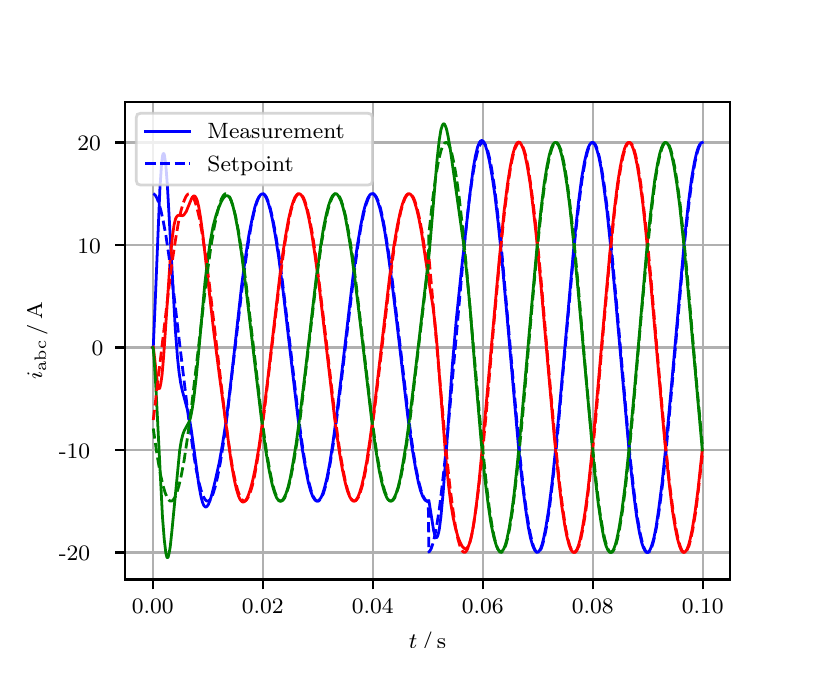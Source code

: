 \begingroup%
\makeatletter%
\begin{pgfpicture}%
\pgfpathrectangle{\pgfpointorigin}{\pgfqpoint{3.9in}{3.1in}}%
\pgfusepath{use as bounding box, clip}%
\begin{pgfscope}%
\pgfsetbuttcap%
\pgfsetmiterjoin%
\definecolor{currentfill}{rgb}{1.0,1.0,1.0}%
\pgfsetfillcolor{currentfill}%
\pgfsetlinewidth{0.0pt}%
\definecolor{currentstroke}{rgb}{1.0,1.0,1.0}%
\pgfsetstrokecolor{currentstroke}%
\pgfsetdash{}{0pt}%
\pgfpathmoveto{\pgfqpoint{0.0in}{0.0in}}%
\pgfpathlineto{\pgfqpoint{3.9in}{0.0in}}%
\pgfpathlineto{\pgfqpoint{3.9in}{3.1in}}%
\pgfpathlineto{\pgfqpoint{0.0in}{3.1in}}%
\pgfpathclose%
\pgfusepath{fill}%
\end{pgfscope}%
\begin{pgfscope}%
\pgfsetbuttcap%
\pgfsetmiterjoin%
\definecolor{currentfill}{rgb}{1.0,1.0,1.0}%
\pgfsetfillcolor{currentfill}%
\pgfsetlinewidth{0.0pt}%
\definecolor{currentstroke}{rgb}{0.0,0.0,0.0}%
\pgfsetstrokecolor{currentstroke}%
\pgfsetstrokeopacity{0.0}%
\pgfsetdash{}{0pt}%
\pgfpathmoveto{\pgfqpoint{0.487in}{0.341in}}%
\pgfpathlineto{\pgfqpoint{3.51in}{0.341in}}%
\pgfpathlineto{\pgfqpoint{3.51in}{2.728in}}%
\pgfpathlineto{\pgfqpoint{0.487in}{2.728in}}%
\pgfpathclose%
\pgfusepath{fill}%
\end{pgfscope}%
\begin{pgfscope}%
\pgfpathrectangle{\pgfqpoint{0.487in}{0.341in}}{\pgfqpoint{3.022in}{2.387in}}%
\pgfusepath{clip}%
\pgfsetrectcap%
\pgfsetroundjoin%
\pgfsetlinewidth{0.803pt}%
\definecolor{currentstroke}{rgb}{0.69,0.69,0.69}%
\pgfsetstrokecolor{currentstroke}%
\pgfsetdash{}{0pt}%
\pgfpathmoveto{\pgfqpoint{0.625in}{0.341in}}%
\pgfpathlineto{\pgfqpoint{0.625in}{2.728in}}%
\pgfusepath{stroke}%
\end{pgfscope}%
\begin{pgfscope}%
\pgfsetbuttcap%
\pgfsetroundjoin%
\definecolor{currentfill}{rgb}{0.0,0.0,0.0}%
\pgfsetfillcolor{currentfill}%
\pgfsetlinewidth{0.803pt}%
\definecolor{currentstroke}{rgb}{0.0,0.0,0.0}%
\pgfsetstrokecolor{currentstroke}%
\pgfsetdash{}{0pt}%
\pgfsys@defobject{currentmarker}{\pgfqpoint{0.0in}{-0.049in}}{\pgfqpoint{0.0in}{0.0in}}{%
\pgfpathmoveto{\pgfqpoint{0.0in}{0.0in}}%
\pgfpathlineto{\pgfqpoint{0.0in}{-0.049in}}%
\pgfusepath{stroke,fill}%
}%
\begin{pgfscope}%
\pgfsys@transformshift{0.625in}{0.341in}%
\pgfsys@useobject{currentmarker}{}%
\end{pgfscope}%
\end{pgfscope}%
\begin{pgfscope}%
\definecolor{textcolor}{rgb}{0.0,0.0,0.0}%
\pgfsetstrokecolor{textcolor}%
\pgfsetfillcolor{textcolor}%
\pgftext[x=0.625in,y=0.244in,,top]{\color{textcolor}\rmfamily\fontsize{8.0}{9.6}\selectfont 0.00}%
\end{pgfscope}%
\begin{pgfscope}%
\pgfpathrectangle{\pgfqpoint{0.487in}{0.341in}}{\pgfqpoint{3.022in}{2.387in}}%
\pgfusepath{clip}%
\pgfsetrectcap%
\pgfsetroundjoin%
\pgfsetlinewidth{0.803pt}%
\definecolor{currentstroke}{rgb}{0.69,0.69,0.69}%
\pgfsetstrokecolor{currentstroke}%
\pgfsetdash{}{0pt}%
\pgfpathmoveto{\pgfqpoint{1.175in}{0.341in}}%
\pgfpathlineto{\pgfqpoint{1.175in}{2.728in}}%
\pgfusepath{stroke}%
\end{pgfscope}%
\begin{pgfscope}%
\pgfsetbuttcap%
\pgfsetroundjoin%
\definecolor{currentfill}{rgb}{0.0,0.0,0.0}%
\pgfsetfillcolor{currentfill}%
\pgfsetlinewidth{0.803pt}%
\definecolor{currentstroke}{rgb}{0.0,0.0,0.0}%
\pgfsetstrokecolor{currentstroke}%
\pgfsetdash{}{0pt}%
\pgfsys@defobject{currentmarker}{\pgfqpoint{0.0in}{-0.049in}}{\pgfqpoint{0.0in}{0.0in}}{%
\pgfpathmoveto{\pgfqpoint{0.0in}{0.0in}}%
\pgfpathlineto{\pgfqpoint{0.0in}{-0.049in}}%
\pgfusepath{stroke,fill}%
}%
\begin{pgfscope}%
\pgfsys@transformshift{1.175in}{0.341in}%
\pgfsys@useobject{currentmarker}{}%
\end{pgfscope}%
\end{pgfscope}%
\begin{pgfscope}%
\definecolor{textcolor}{rgb}{0.0,0.0,0.0}%
\pgfsetstrokecolor{textcolor}%
\pgfsetfillcolor{textcolor}%
\pgftext[x=1.175in,y=0.244in,,top]{\color{textcolor}\rmfamily\fontsize{8.0}{9.6}\selectfont 0.02}%
\end{pgfscope}%
\begin{pgfscope}%
\pgfpathrectangle{\pgfqpoint{0.487in}{0.341in}}{\pgfqpoint{3.022in}{2.387in}}%
\pgfusepath{clip}%
\pgfsetrectcap%
\pgfsetroundjoin%
\pgfsetlinewidth{0.803pt}%
\definecolor{currentstroke}{rgb}{0.69,0.69,0.69}%
\pgfsetstrokecolor{currentstroke}%
\pgfsetdash{}{0pt}%
\pgfpathmoveto{\pgfqpoint{1.725in}{0.341in}}%
\pgfpathlineto{\pgfqpoint{1.725in}{2.728in}}%
\pgfusepath{stroke}%
\end{pgfscope}%
\begin{pgfscope}%
\pgfsetbuttcap%
\pgfsetroundjoin%
\definecolor{currentfill}{rgb}{0.0,0.0,0.0}%
\pgfsetfillcolor{currentfill}%
\pgfsetlinewidth{0.803pt}%
\definecolor{currentstroke}{rgb}{0.0,0.0,0.0}%
\pgfsetstrokecolor{currentstroke}%
\pgfsetdash{}{0pt}%
\pgfsys@defobject{currentmarker}{\pgfqpoint{0.0in}{-0.049in}}{\pgfqpoint{0.0in}{0.0in}}{%
\pgfpathmoveto{\pgfqpoint{0.0in}{0.0in}}%
\pgfpathlineto{\pgfqpoint{0.0in}{-0.049in}}%
\pgfusepath{stroke,fill}%
}%
\begin{pgfscope}%
\pgfsys@transformshift{1.725in}{0.341in}%
\pgfsys@useobject{currentmarker}{}%
\end{pgfscope}%
\end{pgfscope}%
\begin{pgfscope}%
\definecolor{textcolor}{rgb}{0.0,0.0,0.0}%
\pgfsetstrokecolor{textcolor}%
\pgfsetfillcolor{textcolor}%
\pgftext[x=1.725in,y=0.244in,,top]{\color{textcolor}\rmfamily\fontsize{8.0}{9.6}\selectfont 0.04}%
\end{pgfscope}%
\begin{pgfscope}%
\pgfpathrectangle{\pgfqpoint{0.487in}{0.341in}}{\pgfqpoint{3.022in}{2.387in}}%
\pgfusepath{clip}%
\pgfsetrectcap%
\pgfsetroundjoin%
\pgfsetlinewidth{0.803pt}%
\definecolor{currentstroke}{rgb}{0.69,0.69,0.69}%
\pgfsetstrokecolor{currentstroke}%
\pgfsetdash{}{0pt}%
\pgfpathmoveto{\pgfqpoint{2.275in}{0.341in}}%
\pgfpathlineto{\pgfqpoint{2.275in}{2.728in}}%
\pgfusepath{stroke}%
\end{pgfscope}%
\begin{pgfscope}%
\pgfsetbuttcap%
\pgfsetroundjoin%
\definecolor{currentfill}{rgb}{0.0,0.0,0.0}%
\pgfsetfillcolor{currentfill}%
\pgfsetlinewidth{0.803pt}%
\definecolor{currentstroke}{rgb}{0.0,0.0,0.0}%
\pgfsetstrokecolor{currentstroke}%
\pgfsetdash{}{0pt}%
\pgfsys@defobject{currentmarker}{\pgfqpoint{0.0in}{-0.049in}}{\pgfqpoint{0.0in}{0.0in}}{%
\pgfpathmoveto{\pgfqpoint{0.0in}{0.0in}}%
\pgfpathlineto{\pgfqpoint{0.0in}{-0.049in}}%
\pgfusepath{stroke,fill}%
}%
\begin{pgfscope}%
\pgfsys@transformshift{2.275in}{0.341in}%
\pgfsys@useobject{currentmarker}{}%
\end{pgfscope}%
\end{pgfscope}%
\begin{pgfscope}%
\definecolor{textcolor}{rgb}{0.0,0.0,0.0}%
\pgfsetstrokecolor{textcolor}%
\pgfsetfillcolor{textcolor}%
\pgftext[x=2.275in,y=0.244in,,top]{\color{textcolor}\rmfamily\fontsize{8.0}{9.6}\selectfont 0.06}%
\end{pgfscope}%
\begin{pgfscope}%
\pgfpathrectangle{\pgfqpoint{0.487in}{0.341in}}{\pgfqpoint{3.022in}{2.387in}}%
\pgfusepath{clip}%
\pgfsetrectcap%
\pgfsetroundjoin%
\pgfsetlinewidth{0.803pt}%
\definecolor{currentstroke}{rgb}{0.69,0.69,0.69}%
\pgfsetstrokecolor{currentstroke}%
\pgfsetdash{}{0pt}%
\pgfpathmoveto{\pgfqpoint{2.825in}{0.341in}}%
\pgfpathlineto{\pgfqpoint{2.825in}{2.728in}}%
\pgfusepath{stroke}%
\end{pgfscope}%
\begin{pgfscope}%
\pgfsetbuttcap%
\pgfsetroundjoin%
\definecolor{currentfill}{rgb}{0.0,0.0,0.0}%
\pgfsetfillcolor{currentfill}%
\pgfsetlinewidth{0.803pt}%
\definecolor{currentstroke}{rgb}{0.0,0.0,0.0}%
\pgfsetstrokecolor{currentstroke}%
\pgfsetdash{}{0pt}%
\pgfsys@defobject{currentmarker}{\pgfqpoint{0.0in}{-0.049in}}{\pgfqpoint{0.0in}{0.0in}}{%
\pgfpathmoveto{\pgfqpoint{0.0in}{0.0in}}%
\pgfpathlineto{\pgfqpoint{0.0in}{-0.049in}}%
\pgfusepath{stroke,fill}%
}%
\begin{pgfscope}%
\pgfsys@transformshift{2.825in}{0.341in}%
\pgfsys@useobject{currentmarker}{}%
\end{pgfscope}%
\end{pgfscope}%
\begin{pgfscope}%
\definecolor{textcolor}{rgb}{0.0,0.0,0.0}%
\pgfsetstrokecolor{textcolor}%
\pgfsetfillcolor{textcolor}%
\pgftext[x=2.825in,y=0.244in,,top]{\color{textcolor}\rmfamily\fontsize{8.0}{9.6}\selectfont 0.08}%
\end{pgfscope}%
\begin{pgfscope}%
\pgfpathrectangle{\pgfqpoint{0.487in}{0.341in}}{\pgfqpoint{3.022in}{2.387in}}%
\pgfusepath{clip}%
\pgfsetrectcap%
\pgfsetroundjoin%
\pgfsetlinewidth{0.803pt}%
\definecolor{currentstroke}{rgb}{0.69,0.69,0.69}%
\pgfsetstrokecolor{currentstroke}%
\pgfsetdash{}{0pt}%
\pgfpathmoveto{\pgfqpoint{3.375in}{0.341in}}%
\pgfpathlineto{\pgfqpoint{3.375in}{2.728in}}%
\pgfusepath{stroke}%
\end{pgfscope}%
\begin{pgfscope}%
\pgfsetbuttcap%
\pgfsetroundjoin%
\definecolor{currentfill}{rgb}{0.0,0.0,0.0}%
\pgfsetfillcolor{currentfill}%
\pgfsetlinewidth{0.803pt}%
\definecolor{currentstroke}{rgb}{0.0,0.0,0.0}%
\pgfsetstrokecolor{currentstroke}%
\pgfsetdash{}{0pt}%
\pgfsys@defobject{currentmarker}{\pgfqpoint{0.0in}{-0.049in}}{\pgfqpoint{0.0in}{0.0in}}{%
\pgfpathmoveto{\pgfqpoint{0.0in}{0.0in}}%
\pgfpathlineto{\pgfqpoint{0.0in}{-0.049in}}%
\pgfusepath{stroke,fill}%
}%
\begin{pgfscope}%
\pgfsys@transformshift{3.375in}{0.341in}%
\pgfsys@useobject{currentmarker}{}%
\end{pgfscope}%
\end{pgfscope}%
\begin{pgfscope}%
\definecolor{textcolor}{rgb}{0.0,0.0,0.0}%
\pgfsetstrokecolor{textcolor}%
\pgfsetfillcolor{textcolor}%
\pgftext[x=3.375in,y=0.244in,,top]{\color{textcolor}\rmfamily\fontsize{8.0}{9.6}\selectfont 0.10}%
\end{pgfscope}%
\begin{pgfscope}%
\definecolor{textcolor}{rgb}{0.0,0.0,0.0}%
\pgfsetstrokecolor{textcolor}%
\pgfsetfillcolor{textcolor}%
\pgftext[x=1.999in,y=0.081in,,top]{\color{textcolor}\rmfamily\fontsize{8.0}{9.6}\selectfont \(\displaystyle t\,/\,\mathrm{s}\)}%
\end{pgfscope}%
\begin{pgfscope}%
\pgfpathrectangle{\pgfqpoint{0.487in}{0.341in}}{\pgfqpoint{3.022in}{2.387in}}%
\pgfusepath{clip}%
\pgfsetrectcap%
\pgfsetroundjoin%
\pgfsetlinewidth{0.803pt}%
\definecolor{currentstroke}{rgb}{0.69,0.69,0.69}%
\pgfsetstrokecolor{currentstroke}%
\pgfsetdash{}{0pt}%
\pgfpathmoveto{\pgfqpoint{0.487in}{0.476in}}%
\pgfpathlineto{\pgfqpoint{3.51in}{0.476in}}%
\pgfusepath{stroke}%
\end{pgfscope}%
\begin{pgfscope}%
\pgfsetbuttcap%
\pgfsetroundjoin%
\definecolor{currentfill}{rgb}{0.0,0.0,0.0}%
\pgfsetfillcolor{currentfill}%
\pgfsetlinewidth{0.803pt}%
\definecolor{currentstroke}{rgb}{0.0,0.0,0.0}%
\pgfsetstrokecolor{currentstroke}%
\pgfsetdash{}{0pt}%
\pgfsys@defobject{currentmarker}{\pgfqpoint{-0.049in}{0.0in}}{\pgfqpoint{-0.0in}{0.0in}}{%
\pgfpathmoveto{\pgfqpoint{-0.0in}{0.0in}}%
\pgfpathlineto{\pgfqpoint{-0.049in}{0.0in}}%
\pgfusepath{stroke,fill}%
}%
\begin{pgfscope}%
\pgfsys@transformshift{0.487in}{0.476in}%
\pgfsys@useobject{currentmarker}{}%
\end{pgfscope}%
\end{pgfscope}%
\begin{pgfscope}%
\definecolor{textcolor}{rgb}{0.0,0.0,0.0}%
\pgfsetstrokecolor{textcolor}%
\pgfsetfillcolor{textcolor}%
\pgftext[x=0.156in, y=0.434in, left, base]{\color{textcolor}\rmfamily\fontsize{8.0}{9.6}\selectfont −20}%
\end{pgfscope}%
\begin{pgfscope}%
\pgfpathrectangle{\pgfqpoint{0.487in}{0.341in}}{\pgfqpoint{3.022in}{2.387in}}%
\pgfusepath{clip}%
\pgfsetrectcap%
\pgfsetroundjoin%
\pgfsetlinewidth{0.803pt}%
\definecolor{currentstroke}{rgb}{0.69,0.69,0.69}%
\pgfsetstrokecolor{currentstroke}%
\pgfsetdash{}{0pt}%
\pgfpathmoveto{\pgfqpoint{0.487in}{0.989in}}%
\pgfpathlineto{\pgfqpoint{3.51in}{0.989in}}%
\pgfusepath{stroke}%
\end{pgfscope}%
\begin{pgfscope}%
\pgfsetbuttcap%
\pgfsetroundjoin%
\definecolor{currentfill}{rgb}{0.0,0.0,0.0}%
\pgfsetfillcolor{currentfill}%
\pgfsetlinewidth{0.803pt}%
\definecolor{currentstroke}{rgb}{0.0,0.0,0.0}%
\pgfsetstrokecolor{currentstroke}%
\pgfsetdash{}{0pt}%
\pgfsys@defobject{currentmarker}{\pgfqpoint{-0.049in}{0.0in}}{\pgfqpoint{-0.0in}{0.0in}}{%
\pgfpathmoveto{\pgfqpoint{-0.0in}{0.0in}}%
\pgfpathlineto{\pgfqpoint{-0.049in}{0.0in}}%
\pgfusepath{stroke,fill}%
}%
\begin{pgfscope}%
\pgfsys@transformshift{0.487in}{0.989in}%
\pgfsys@useobject{currentmarker}{}%
\end{pgfscope}%
\end{pgfscope}%
\begin{pgfscope}%
\definecolor{textcolor}{rgb}{0.0,0.0,0.0}%
\pgfsetstrokecolor{textcolor}%
\pgfsetfillcolor{textcolor}%
\pgftext[x=0.156in, y=0.947in, left, base]{\color{textcolor}\rmfamily\fontsize{8.0}{9.6}\selectfont −10}%
\end{pgfscope}%
\begin{pgfscope}%
\pgfpathrectangle{\pgfqpoint{0.487in}{0.341in}}{\pgfqpoint{3.022in}{2.387in}}%
\pgfusepath{clip}%
\pgfsetrectcap%
\pgfsetroundjoin%
\pgfsetlinewidth{0.803pt}%
\definecolor{currentstroke}{rgb}{0.69,0.69,0.69}%
\pgfsetstrokecolor{currentstroke}%
\pgfsetdash{}{0pt}%
\pgfpathmoveto{\pgfqpoint{0.487in}{1.501in}}%
\pgfpathlineto{\pgfqpoint{3.51in}{1.501in}}%
\pgfusepath{stroke}%
\end{pgfscope}%
\begin{pgfscope}%
\pgfsetbuttcap%
\pgfsetroundjoin%
\definecolor{currentfill}{rgb}{0.0,0.0,0.0}%
\pgfsetfillcolor{currentfill}%
\pgfsetlinewidth{0.803pt}%
\definecolor{currentstroke}{rgb}{0.0,0.0,0.0}%
\pgfsetstrokecolor{currentstroke}%
\pgfsetdash{}{0pt}%
\pgfsys@defobject{currentmarker}{\pgfqpoint{-0.049in}{0.0in}}{\pgfqpoint{-0.0in}{0.0in}}{%
\pgfpathmoveto{\pgfqpoint{-0.0in}{0.0in}}%
\pgfpathlineto{\pgfqpoint{-0.049in}{0.0in}}%
\pgfusepath{stroke,fill}%
}%
\begin{pgfscope}%
\pgfsys@transformshift{0.487in}{1.501in}%
\pgfsys@useobject{currentmarker}{}%
\end{pgfscope}%
\end{pgfscope}%
\begin{pgfscope}%
\definecolor{textcolor}{rgb}{0.0,0.0,0.0}%
\pgfsetstrokecolor{textcolor}%
\pgfsetfillcolor{textcolor}%
\pgftext[x=0.32in, y=1.459in, left, base]{\color{textcolor}\rmfamily\fontsize{8.0}{9.6}\selectfont 0}%
\end{pgfscope}%
\begin{pgfscope}%
\pgfpathrectangle{\pgfqpoint{0.487in}{0.341in}}{\pgfqpoint{3.022in}{2.387in}}%
\pgfusepath{clip}%
\pgfsetrectcap%
\pgfsetroundjoin%
\pgfsetlinewidth{0.803pt}%
\definecolor{currentstroke}{rgb}{0.69,0.69,0.69}%
\pgfsetstrokecolor{currentstroke}%
\pgfsetdash{}{0pt}%
\pgfpathmoveto{\pgfqpoint{0.487in}{2.014in}}%
\pgfpathlineto{\pgfqpoint{3.51in}{2.014in}}%
\pgfusepath{stroke}%
\end{pgfscope}%
\begin{pgfscope}%
\pgfsetbuttcap%
\pgfsetroundjoin%
\definecolor{currentfill}{rgb}{0.0,0.0,0.0}%
\pgfsetfillcolor{currentfill}%
\pgfsetlinewidth{0.803pt}%
\definecolor{currentstroke}{rgb}{0.0,0.0,0.0}%
\pgfsetstrokecolor{currentstroke}%
\pgfsetdash{}{0pt}%
\pgfsys@defobject{currentmarker}{\pgfqpoint{-0.049in}{0.0in}}{\pgfqpoint{-0.0in}{0.0in}}{%
\pgfpathmoveto{\pgfqpoint{-0.0in}{0.0in}}%
\pgfpathlineto{\pgfqpoint{-0.049in}{0.0in}}%
\pgfusepath{stroke,fill}%
}%
\begin{pgfscope}%
\pgfsys@transformshift{0.487in}{2.014in}%
\pgfsys@useobject{currentmarker}{}%
\end{pgfscope}%
\end{pgfscope}%
\begin{pgfscope}%
\definecolor{textcolor}{rgb}{0.0,0.0,0.0}%
\pgfsetstrokecolor{textcolor}%
\pgfsetfillcolor{textcolor}%
\pgftext[x=0.249in, y=1.972in, left, base]{\color{textcolor}\rmfamily\fontsize{8.0}{9.6}\selectfont 10}%
\end{pgfscope}%
\begin{pgfscope}%
\pgfpathrectangle{\pgfqpoint{0.487in}{0.341in}}{\pgfqpoint{3.022in}{2.387in}}%
\pgfusepath{clip}%
\pgfsetrectcap%
\pgfsetroundjoin%
\pgfsetlinewidth{0.803pt}%
\definecolor{currentstroke}{rgb}{0.69,0.69,0.69}%
\pgfsetstrokecolor{currentstroke}%
\pgfsetdash{}{0pt}%
\pgfpathmoveto{\pgfqpoint{0.487in}{2.526in}}%
\pgfpathlineto{\pgfqpoint{3.51in}{2.526in}}%
\pgfusepath{stroke}%
\end{pgfscope}%
\begin{pgfscope}%
\pgfsetbuttcap%
\pgfsetroundjoin%
\definecolor{currentfill}{rgb}{0.0,0.0,0.0}%
\pgfsetfillcolor{currentfill}%
\pgfsetlinewidth{0.803pt}%
\definecolor{currentstroke}{rgb}{0.0,0.0,0.0}%
\pgfsetstrokecolor{currentstroke}%
\pgfsetdash{}{0pt}%
\pgfsys@defobject{currentmarker}{\pgfqpoint{-0.049in}{0.0in}}{\pgfqpoint{-0.0in}{0.0in}}{%
\pgfpathmoveto{\pgfqpoint{-0.0in}{0.0in}}%
\pgfpathlineto{\pgfqpoint{-0.049in}{0.0in}}%
\pgfusepath{stroke,fill}%
}%
\begin{pgfscope}%
\pgfsys@transformshift{0.487in}{2.526in}%
\pgfsys@useobject{currentmarker}{}%
\end{pgfscope}%
\end{pgfscope}%
\begin{pgfscope}%
\definecolor{textcolor}{rgb}{0.0,0.0,0.0}%
\pgfsetstrokecolor{textcolor}%
\pgfsetfillcolor{textcolor}%
\pgftext[x=0.249in, y=2.484in, left, base]{\color{textcolor}\rmfamily\fontsize{8.0}{9.6}\selectfont 20}%
\end{pgfscope}%
\begin{pgfscope}%
\definecolor{textcolor}{rgb}{0.0,0.0,0.0}%
\pgfsetstrokecolor{textcolor}%
\pgfsetfillcolor{textcolor}%
\pgftext[x=0.1in,y=1.534in,,bottom,rotate=90.0]{\color{textcolor}\rmfamily\fontsize{8.0}{9.6}\selectfont \(\displaystyle i_{\mathrm{abc}}\,/\,\mathrm{A}\)}%
\end{pgfscope}%
\begin{pgfscope}%
\pgfpathrectangle{\pgfqpoint{0.487in}{0.341in}}{\pgfqpoint{3.022in}{2.387in}}%
\pgfusepath{clip}%
\pgfsetrectcap%
\pgfsetroundjoin%
\pgfsetlinewidth{1.004pt}%
\definecolor{currentstroke}{rgb}{0.0,0.0,1.0}%
\pgfsetstrokecolor{currentstroke}%
\pgfsetdash{}{0pt}%
\pgfpathmoveto{\pgfqpoint{0.625in}{1.501in}}%
\pgfpathlineto{\pgfqpoint{0.628in}{1.504in}}%
\pgfpathlineto{\pgfqpoint{0.636in}{1.688in}}%
\pgfpathlineto{\pgfqpoint{0.661in}{2.292in}}%
\pgfpathlineto{\pgfqpoint{0.669in}{2.414in}}%
\pgfpathlineto{\pgfqpoint{0.674in}{2.458in}}%
\pgfpathlineto{\pgfqpoint{0.677in}{2.468in}}%
\pgfpathlineto{\pgfqpoint{0.68in}{2.471in}}%
\pgfpathlineto{\pgfqpoint{0.683in}{2.466in}}%
\pgfpathlineto{\pgfqpoint{0.685in}{2.454in}}%
\pgfpathlineto{\pgfqpoint{0.691in}{2.411in}}%
\pgfpathlineto{\pgfqpoint{0.699in}{2.303in}}%
\pgfpathlineto{\pgfqpoint{0.71in}{2.106in}}%
\pgfpathlineto{\pgfqpoint{0.738in}{1.594in}}%
\pgfpathlineto{\pgfqpoint{0.749in}{1.452in}}%
\pgfpathlineto{\pgfqpoint{0.757in}{1.376in}}%
\pgfpathlineto{\pgfqpoint{0.765in}{1.323in}}%
\pgfpathlineto{\pgfqpoint{0.773in}{1.286in}}%
\pgfpathlineto{\pgfqpoint{0.806in}{1.162in}}%
\pgfpathlineto{\pgfqpoint{0.817in}{1.096in}}%
\pgfpathlineto{\pgfqpoint{0.834in}{0.974in}}%
\pgfpathlineto{\pgfqpoint{0.856in}{0.812in}}%
\pgfpathlineto{\pgfqpoint{0.867in}{0.753in}}%
\pgfpathlineto{\pgfqpoint{0.875in}{0.724in}}%
\pgfpathlineto{\pgfqpoint{0.881in}{0.711in}}%
\pgfpathlineto{\pgfqpoint{0.886in}{0.705in}}%
\pgfpathlineto{\pgfqpoint{0.892in}{0.703in}}%
\pgfpathlineto{\pgfqpoint{0.897in}{0.707in}}%
\pgfpathlineto{\pgfqpoint{0.903in}{0.715in}}%
\pgfpathlineto{\pgfqpoint{0.911in}{0.734in}}%
\pgfpathlineto{\pgfqpoint{0.922in}{0.77in}}%
\pgfpathlineto{\pgfqpoint{0.938in}{0.836in}}%
\pgfpathlineto{\pgfqpoint{0.958in}{0.926in}}%
\pgfpathlineto{\pgfqpoint{0.974in}{1.017in}}%
\pgfpathlineto{\pgfqpoint{0.991in}{1.124in}}%
\pgfpathlineto{\pgfqpoint{1.007in}{1.251in}}%
\pgfpathlineto{\pgfqpoint{1.032in}{1.47in}}%
\pgfpathlineto{\pgfqpoint{1.07in}{1.813in}}%
\pgfpathlineto{\pgfqpoint{1.09in}{1.959in}}%
\pgfpathlineto{\pgfqpoint{1.106in}{2.063in}}%
\pgfpathlineto{\pgfqpoint{1.123in}{2.148in}}%
\pgfpathlineto{\pgfqpoint{1.136in}{2.203in}}%
\pgfpathlineto{\pgfqpoint{1.147in}{2.236in}}%
\pgfpathlineto{\pgfqpoint{1.156in}{2.253in}}%
\pgfpathlineto{\pgfqpoint{1.164in}{2.264in}}%
\pgfpathlineto{\pgfqpoint{1.169in}{2.268in}}%
\pgfpathlineto{\pgfqpoint{1.175in}{2.269in}}%
\pgfpathlineto{\pgfqpoint{1.18in}{2.267in}}%
\pgfpathlineto{\pgfqpoint{1.186in}{2.261in}}%
\pgfpathlineto{\pgfqpoint{1.194in}{2.247in}}%
\pgfpathlineto{\pgfqpoint{1.202in}{2.226in}}%
\pgfpathlineto{\pgfqpoint{1.213in}{2.188in}}%
\pgfpathlineto{\pgfqpoint{1.224in}{2.139in}}%
\pgfpathlineto{\pgfqpoint{1.238in}{2.062in}}%
\pgfpathlineto{\pgfqpoint{1.255in}{1.953in}}%
\pgfpathlineto{\pgfqpoint{1.277in}{1.784in}}%
\pgfpathlineto{\pgfqpoint{1.31in}{1.501in}}%
\pgfpathlineto{\pgfqpoint{1.351in}{1.153in}}%
\pgfpathlineto{\pgfqpoint{1.373in}{0.993in}}%
\pgfpathlineto{\pgfqpoint{1.39in}{0.894in}}%
\pgfpathlineto{\pgfqpoint{1.403in}{0.827in}}%
\pgfpathlineto{\pgfqpoint{1.414in}{0.786in}}%
\pgfpathlineto{\pgfqpoint{1.425in}{0.756in}}%
\pgfpathlineto{\pgfqpoint{1.434in}{0.742in}}%
\pgfpathlineto{\pgfqpoint{1.442in}{0.734in}}%
\pgfpathlineto{\pgfqpoint{1.447in}{0.733in}}%
\pgfpathlineto{\pgfqpoint{1.453in}{0.734in}}%
\pgfpathlineto{\pgfqpoint{1.458in}{0.739in}}%
\pgfpathlineto{\pgfqpoint{1.467in}{0.751in}}%
\pgfpathlineto{\pgfqpoint{1.475in}{0.77in}}%
\pgfpathlineto{\pgfqpoint{1.486in}{0.806in}}%
\pgfpathlineto{\pgfqpoint{1.497in}{0.852in}}%
\pgfpathlineto{\pgfqpoint{1.511in}{0.925in}}%
\pgfpathlineto{\pgfqpoint{1.527in}{1.03in}}%
\pgfpathlineto{\pgfqpoint{1.546in}{1.174in}}%
\pgfpathlineto{\pgfqpoint{1.574in}{1.405in}}%
\pgfpathlineto{\pgfqpoint{1.626in}{1.85in}}%
\pgfpathlineto{\pgfqpoint{1.648in}{2.009in}}%
\pgfpathlineto{\pgfqpoint{1.665in}{2.109in}}%
\pgfpathlineto{\pgfqpoint{1.678in}{2.175in}}%
\pgfpathlineto{\pgfqpoint{1.689in}{2.216in}}%
\pgfpathlineto{\pgfqpoint{1.7in}{2.246in}}%
\pgfpathlineto{\pgfqpoint{1.709in}{2.261in}}%
\pgfpathlineto{\pgfqpoint{1.717in}{2.269in}}%
\pgfpathlineto{\pgfqpoint{1.722in}{2.27in}}%
\pgfpathlineto{\pgfqpoint{1.728in}{2.269in}}%
\pgfpathlineto{\pgfqpoint{1.733in}{2.264in}}%
\pgfpathlineto{\pgfqpoint{1.742in}{2.252in}}%
\pgfpathlineto{\pgfqpoint{1.75in}{2.232in}}%
\pgfpathlineto{\pgfqpoint{1.761in}{2.197in}}%
\pgfpathlineto{\pgfqpoint{1.772in}{2.15in}}%
\pgfpathlineto{\pgfqpoint{1.786in}{2.078in}}%
\pgfpathlineto{\pgfqpoint{1.802in}{1.972in}}%
\pgfpathlineto{\pgfqpoint{1.821in}{1.829in}}%
\pgfpathlineto{\pgfqpoint{1.849in}{1.598in}}%
\pgfpathlineto{\pgfqpoint{1.901in}{1.152in}}%
\pgfpathlineto{\pgfqpoint{1.923in}{0.993in}}%
\pgfpathlineto{\pgfqpoint{1.94in}{0.894in}}%
\pgfpathlineto{\pgfqpoint{1.953in}{0.828in}}%
\pgfpathlineto{\pgfqpoint{1.964in}{0.786in}}%
\pgfpathlineto{\pgfqpoint{1.975in}{0.757in}}%
\pgfpathlineto{\pgfqpoint{1.984in}{0.742in}}%
\pgfpathlineto{\pgfqpoint{1.992in}{0.734in}}%
\pgfpathlineto{\pgfqpoint{1.997in}{0.732in}}%
\pgfpathlineto{\pgfqpoint{2.003in}{0.734in}}%
\pgfpathlineto{\pgfqpoint{2.006in}{0.736in}}%
\pgfpathlineto{\pgfqpoint{2.017in}{0.667in}}%
\pgfpathlineto{\pgfqpoint{2.03in}{0.584in}}%
\pgfpathlineto{\pgfqpoint{2.036in}{0.562in}}%
\pgfpathlineto{\pgfqpoint{2.041in}{0.551in}}%
\pgfpathlineto{\pgfqpoint{2.044in}{0.55in}}%
\pgfpathlineto{\pgfqpoint{2.047in}{0.552in}}%
\pgfpathlineto{\pgfqpoint{2.052in}{0.565in}}%
\pgfpathlineto{\pgfqpoint{2.058in}{0.591in}}%
\pgfpathlineto{\pgfqpoint{2.066in}{0.653in}}%
\pgfpathlineto{\pgfqpoint{2.077in}{0.771in}}%
\pgfpathlineto{\pgfqpoint{2.094in}{0.996in}}%
\pgfpathlineto{\pgfqpoint{2.124in}{1.419in}}%
\pgfpathlineto{\pgfqpoint{2.143in}{1.64in}}%
\pgfpathlineto{\pgfqpoint{2.168in}{1.881in}}%
\pgfpathlineto{\pgfqpoint{2.212in}{2.275in}}%
\pgfpathlineto{\pgfqpoint{2.228in}{2.398in}}%
\pgfpathlineto{\pgfqpoint{2.239in}{2.46in}}%
\pgfpathlineto{\pgfqpoint{2.25in}{2.505in}}%
\pgfpathlineto{\pgfqpoint{2.259in}{2.526in}}%
\pgfpathlineto{\pgfqpoint{2.264in}{2.533in}}%
\pgfpathlineto{\pgfqpoint{2.27in}{2.536in}}%
\pgfpathlineto{\pgfqpoint{2.275in}{2.534in}}%
\pgfpathlineto{\pgfqpoint{2.281in}{2.528in}}%
\pgfpathlineto{\pgfqpoint{2.289in}{2.51in}}%
\pgfpathlineto{\pgfqpoint{2.297in}{2.484in}}%
\pgfpathlineto{\pgfqpoint{2.308in}{2.437in}}%
\pgfpathlineto{\pgfqpoint{2.322in}{2.359in}}%
\pgfpathlineto{\pgfqpoint{2.336in}{2.264in}}%
\pgfpathlineto{\pgfqpoint{2.352in}{2.128in}}%
\pgfpathlineto{\pgfqpoint{2.371in}{1.941in}}%
\pgfpathlineto{\pgfqpoint{2.396in}{1.666in}}%
\pgfpathlineto{\pgfqpoint{2.454in}{1.005in}}%
\pgfpathlineto{\pgfqpoint{2.473in}{0.822in}}%
\pgfpathlineto{\pgfqpoint{2.49in}{0.691in}}%
\pgfpathlineto{\pgfqpoint{2.503in}{0.604in}}%
\pgfpathlineto{\pgfqpoint{2.514in}{0.549in}}%
\pgfpathlineto{\pgfqpoint{2.525in}{0.51in}}%
\pgfpathlineto{\pgfqpoint{2.534in}{0.49in}}%
\pgfpathlineto{\pgfqpoint{2.542in}{0.479in}}%
\pgfpathlineto{\pgfqpoint{2.547in}{0.477in}}%
\pgfpathlineto{\pgfqpoint{2.553in}{0.478in}}%
\pgfpathlineto{\pgfqpoint{2.558in}{0.484in}}%
\pgfpathlineto{\pgfqpoint{2.564in}{0.494in}}%
\pgfpathlineto{\pgfqpoint{2.572in}{0.516in}}%
\pgfpathlineto{\pgfqpoint{2.58in}{0.548in}}%
\pgfpathlineto{\pgfqpoint{2.591in}{0.603in}}%
\pgfpathlineto{\pgfqpoint{2.605in}{0.691in}}%
\pgfpathlineto{\pgfqpoint{2.622in}{0.824in}}%
\pgfpathlineto{\pgfqpoint{2.641in}{1.007in}}%
\pgfpathlineto{\pgfqpoint{2.666in}{1.278in}}%
\pgfpathlineto{\pgfqpoint{2.735in}{2.05in}}%
\pgfpathlineto{\pgfqpoint{2.754in}{2.226in}}%
\pgfpathlineto{\pgfqpoint{2.77in}{2.349in}}%
\pgfpathlineto{\pgfqpoint{2.784in}{2.429in}}%
\pgfpathlineto{\pgfqpoint{2.795in}{2.476in}}%
\pgfpathlineto{\pgfqpoint{2.803in}{2.502in}}%
\pgfpathlineto{\pgfqpoint{2.812in}{2.518in}}%
\pgfpathlineto{\pgfqpoint{2.817in}{2.524in}}%
\pgfpathlineto{\pgfqpoint{2.823in}{2.526in}}%
\pgfpathlineto{\pgfqpoint{2.828in}{2.524in}}%
\pgfpathlineto{\pgfqpoint{2.834in}{2.518in}}%
\pgfpathlineto{\pgfqpoint{2.839in}{2.508in}}%
\pgfpathlineto{\pgfqpoint{2.847in}{2.486in}}%
\pgfpathlineto{\pgfqpoint{2.856in}{2.454in}}%
\pgfpathlineto{\pgfqpoint{2.867in}{2.399in}}%
\pgfpathlineto{\pgfqpoint{2.88in}{2.311in}}%
\pgfpathlineto{\pgfqpoint{2.897in}{2.179in}}%
\pgfpathlineto{\pgfqpoint{2.916in}{1.995in}}%
\pgfpathlineto{\pgfqpoint{2.941in}{1.725in}}%
\pgfpathlineto{\pgfqpoint{3.01in}{0.952in}}%
\pgfpathlineto{\pgfqpoint{3.029in}{0.777in}}%
\pgfpathlineto{\pgfqpoint{3.045in}{0.654in}}%
\pgfpathlineto{\pgfqpoint{3.059in}{0.574in}}%
\pgfpathlineto{\pgfqpoint{3.07in}{0.526in}}%
\pgfpathlineto{\pgfqpoint{3.078in}{0.501in}}%
\pgfpathlineto{\pgfqpoint{3.087in}{0.484in}}%
\pgfpathlineto{\pgfqpoint{3.092in}{0.478in}}%
\pgfpathlineto{\pgfqpoint{3.098in}{0.476in}}%
\pgfpathlineto{\pgfqpoint{3.103in}{0.478in}}%
\pgfpathlineto{\pgfqpoint{3.109in}{0.484in}}%
\pgfpathlineto{\pgfqpoint{3.114in}{0.494in}}%
\pgfpathlineto{\pgfqpoint{3.122in}{0.517in}}%
\pgfpathlineto{\pgfqpoint{3.131in}{0.548in}}%
\pgfpathlineto{\pgfqpoint{3.142in}{0.603in}}%
\pgfpathlineto{\pgfqpoint{3.155in}{0.692in}}%
\pgfpathlineto{\pgfqpoint{3.172in}{0.824in}}%
\pgfpathlineto{\pgfqpoint{3.191in}{1.007in}}%
\pgfpathlineto{\pgfqpoint{3.216in}{1.277in}}%
\pgfpathlineto{\pgfqpoint{3.285in}{2.05in}}%
\pgfpathlineto{\pgfqpoint{3.304in}{2.226in}}%
\pgfpathlineto{\pgfqpoint{3.32in}{2.349in}}%
\pgfpathlineto{\pgfqpoint{3.334in}{2.429in}}%
\pgfpathlineto{\pgfqpoint{3.345in}{2.476in}}%
\pgfpathlineto{\pgfqpoint{3.353in}{2.502in}}%
\pgfpathlineto{\pgfqpoint{3.362in}{2.518in}}%
\pgfpathlineto{\pgfqpoint{3.367in}{2.524in}}%
\pgfpathlineto{\pgfqpoint{3.373in}{2.526in}}%
\pgfpathlineto{\pgfqpoint{3.373in}{2.526in}}%
\pgfusepath{stroke}%
\end{pgfscope}%
\begin{pgfscope}%
\pgfpathrectangle{\pgfqpoint{0.487in}{0.341in}}{\pgfqpoint{3.022in}{2.387in}}%
\pgfusepath{clip}%
\pgfsetrectcap%
\pgfsetroundjoin%
\pgfsetlinewidth{1.004pt}%
\definecolor{currentstroke}{rgb}{1.0,0.0,0.0}%
\pgfsetstrokecolor{currentstroke}%
\pgfsetdash{}{0pt}%
\pgfpathmoveto{\pgfqpoint{0.625in}{1.501in}}%
\pgfpathlineto{\pgfqpoint{0.628in}{1.505in}}%
\pgfpathlineto{\pgfqpoint{0.65in}{1.313in}}%
\pgfpathlineto{\pgfqpoint{0.655in}{1.296in}}%
\pgfpathlineto{\pgfqpoint{0.658in}{1.295in}}%
\pgfpathlineto{\pgfqpoint{0.661in}{1.299in}}%
\pgfpathlineto{\pgfqpoint{0.666in}{1.323in}}%
\pgfpathlineto{\pgfqpoint{0.672in}{1.365in}}%
\pgfpathlineto{\pgfqpoint{0.68in}{1.459in}}%
\pgfpathlineto{\pgfqpoint{0.694in}{1.665in}}%
\pgfpathlineto{\pgfqpoint{0.713in}{1.946in}}%
\pgfpathlineto{\pgfqpoint{0.724in}{2.059in}}%
\pgfpathlineto{\pgfqpoint{0.732in}{2.114in}}%
\pgfpathlineto{\pgfqpoint{0.74in}{2.146in}}%
\pgfpathlineto{\pgfqpoint{0.746in}{2.156in}}%
\pgfpathlineto{\pgfqpoint{0.751in}{2.161in}}%
\pgfpathlineto{\pgfqpoint{0.757in}{2.162in}}%
\pgfpathlineto{\pgfqpoint{0.773in}{2.16in}}%
\pgfpathlineto{\pgfqpoint{0.779in}{2.162in}}%
\pgfpathlineto{\pgfqpoint{0.784in}{2.168in}}%
\pgfpathlineto{\pgfqpoint{0.793in}{2.181in}}%
\pgfpathlineto{\pgfqpoint{0.804in}{2.208in}}%
\pgfpathlineto{\pgfqpoint{0.82in}{2.247in}}%
\pgfpathlineto{\pgfqpoint{0.826in}{2.255in}}%
\pgfpathlineto{\pgfqpoint{0.831in}{2.259in}}%
\pgfpathlineto{\pgfqpoint{0.837in}{2.257in}}%
\pgfpathlineto{\pgfqpoint{0.842in}{2.249in}}%
\pgfpathlineto{\pgfqpoint{0.848in}{2.235in}}%
\pgfpathlineto{\pgfqpoint{0.856in}{2.201in}}%
\pgfpathlineto{\pgfqpoint{0.864in}{2.153in}}%
\pgfpathlineto{\pgfqpoint{0.875in}{2.072in}}%
\pgfpathlineto{\pgfqpoint{0.894in}{1.902in}}%
\pgfpathlineto{\pgfqpoint{0.93in}{1.584in}}%
\pgfpathlineto{\pgfqpoint{0.96in}{1.35in}}%
\pgfpathlineto{\pgfqpoint{1.018in}{0.925in}}%
\pgfpathlineto{\pgfqpoint{1.032in}{0.845in}}%
\pgfpathlineto{\pgfqpoint{1.043in}{0.795in}}%
\pgfpathlineto{\pgfqpoint{1.054in}{0.759in}}%
\pgfpathlineto{\pgfqpoint{1.062in}{0.741in}}%
\pgfpathlineto{\pgfqpoint{1.07in}{0.731in}}%
\pgfpathlineto{\pgfqpoint{1.076in}{0.728in}}%
\pgfpathlineto{\pgfqpoint{1.081in}{0.729in}}%
\pgfpathlineto{\pgfqpoint{1.087in}{0.733in}}%
\pgfpathlineto{\pgfqpoint{1.095in}{0.744in}}%
\pgfpathlineto{\pgfqpoint{1.103in}{0.761in}}%
\pgfpathlineto{\pgfqpoint{1.114in}{0.794in}}%
\pgfpathlineto{\pgfqpoint{1.125in}{0.836in}}%
\pgfpathlineto{\pgfqpoint{1.139in}{0.902in}}%
\pgfpathlineto{\pgfqpoint{1.156in}{1.0in}}%
\pgfpathlineto{\pgfqpoint{1.175in}{1.136in}}%
\pgfpathlineto{\pgfqpoint{1.197in}{1.315in}}%
\pgfpathlineto{\pgfqpoint{1.268in}{1.921in}}%
\pgfpathlineto{\pgfqpoint{1.288in}{2.05in}}%
\pgfpathlineto{\pgfqpoint{1.304in}{2.141in}}%
\pgfpathlineto{\pgfqpoint{1.318in}{2.2in}}%
\pgfpathlineto{\pgfqpoint{1.329in}{2.234in}}%
\pgfpathlineto{\pgfqpoint{1.337in}{2.253in}}%
\pgfpathlineto{\pgfqpoint{1.346in}{2.265in}}%
\pgfpathlineto{\pgfqpoint{1.351in}{2.269in}}%
\pgfpathlineto{\pgfqpoint{1.357in}{2.27in}}%
\pgfpathlineto{\pgfqpoint{1.362in}{2.268in}}%
\pgfpathlineto{\pgfqpoint{1.368in}{2.263in}}%
\pgfpathlineto{\pgfqpoint{1.376in}{2.25in}}%
\pgfpathlineto{\pgfqpoint{1.384in}{2.23in}}%
\pgfpathlineto{\pgfqpoint{1.395in}{2.194in}}%
\pgfpathlineto{\pgfqpoint{1.406in}{2.146in}}%
\pgfpathlineto{\pgfqpoint{1.42in}{2.072in}}%
\pgfpathlineto{\pgfqpoint{1.436in}{1.966in}}%
\pgfpathlineto{\pgfqpoint{1.456in}{1.821in}}%
\pgfpathlineto{\pgfqpoint{1.483in}{1.59in}}%
\pgfpathlineto{\pgfqpoint{1.535in}{1.145in}}%
\pgfpathlineto{\pgfqpoint{1.557in}{0.987in}}%
\pgfpathlineto{\pgfqpoint{1.574in}{0.889in}}%
\pgfpathlineto{\pgfqpoint{1.588in}{0.824in}}%
\pgfpathlineto{\pgfqpoint{1.599in}{0.783in}}%
\pgfpathlineto{\pgfqpoint{1.61in}{0.755in}}%
\pgfpathlineto{\pgfqpoint{1.618in}{0.741in}}%
\pgfpathlineto{\pgfqpoint{1.626in}{0.734in}}%
\pgfpathlineto{\pgfqpoint{1.632in}{0.733in}}%
\pgfpathlineto{\pgfqpoint{1.637in}{0.735in}}%
\pgfpathlineto{\pgfqpoint{1.643in}{0.74in}}%
\pgfpathlineto{\pgfqpoint{1.651in}{0.753in}}%
\pgfpathlineto{\pgfqpoint{1.659in}{0.773in}}%
\pgfpathlineto{\pgfqpoint{1.67in}{0.809in}}%
\pgfpathlineto{\pgfqpoint{1.681in}{0.857in}}%
\pgfpathlineto{\pgfqpoint{1.695in}{0.93in}}%
\pgfpathlineto{\pgfqpoint{1.711in}{1.037in}}%
\pgfpathlineto{\pgfqpoint{1.731in}{1.181in}}%
\pgfpathlineto{\pgfqpoint{1.758in}{1.413in}}%
\pgfpathlineto{\pgfqpoint{1.81in}{1.857in}}%
\pgfpathlineto{\pgfqpoint{1.832in}{2.015in}}%
\pgfpathlineto{\pgfqpoint{1.849in}{2.114in}}%
\pgfpathlineto{\pgfqpoint{1.863in}{2.179in}}%
\pgfpathlineto{\pgfqpoint{1.874in}{2.219in}}%
\pgfpathlineto{\pgfqpoint{1.885in}{2.248in}}%
\pgfpathlineto{\pgfqpoint{1.893in}{2.262in}}%
\pgfpathlineto{\pgfqpoint{1.901in}{2.269in}}%
\pgfpathlineto{\pgfqpoint{1.907in}{2.27in}}%
\pgfpathlineto{\pgfqpoint{1.912in}{2.268in}}%
\pgfpathlineto{\pgfqpoint{1.918in}{2.263in}}%
\pgfpathlineto{\pgfqpoint{1.926in}{2.25in}}%
\pgfpathlineto{\pgfqpoint{1.934in}{2.23in}}%
\pgfpathlineto{\pgfqpoint{1.945in}{2.193in}}%
\pgfpathlineto{\pgfqpoint{1.956in}{2.146in}}%
\pgfpathlineto{\pgfqpoint{1.97in}{2.072in}}%
\pgfpathlineto{\pgfqpoint{1.986in}{1.966in}}%
\pgfpathlineto{\pgfqpoint{2.014in}{1.78in}}%
\pgfpathlineto{\pgfqpoint{2.025in}{1.715in}}%
\pgfpathlineto{\pgfqpoint{2.036in}{1.627in}}%
\pgfpathlineto{\pgfqpoint{2.047in}{1.511in}}%
\pgfpathlineto{\pgfqpoint{2.063in}{1.301in}}%
\pgfpathlineto{\pgfqpoint{2.091in}{0.945in}}%
\pgfpathlineto{\pgfqpoint{2.105in}{0.806in}}%
\pgfpathlineto{\pgfqpoint{2.116in}{0.719in}}%
\pgfpathlineto{\pgfqpoint{2.127in}{0.652in}}%
\pgfpathlineto{\pgfqpoint{2.138in}{0.602in}}%
\pgfpathlineto{\pgfqpoint{2.151in}{0.555in}}%
\pgfpathlineto{\pgfqpoint{2.162in}{0.527in}}%
\pgfpathlineto{\pgfqpoint{2.173in}{0.506in}}%
\pgfpathlineto{\pgfqpoint{2.182in}{0.497in}}%
\pgfpathlineto{\pgfqpoint{2.187in}{0.494in}}%
\pgfpathlineto{\pgfqpoint{2.193in}{0.495in}}%
\pgfpathlineto{\pgfqpoint{2.198in}{0.5in}}%
\pgfpathlineto{\pgfqpoint{2.204in}{0.508in}}%
\pgfpathlineto{\pgfqpoint{2.212in}{0.53in}}%
\pgfpathlineto{\pgfqpoint{2.22in}{0.562in}}%
\pgfpathlineto{\pgfqpoint{2.231in}{0.623in}}%
\pgfpathlineto{\pgfqpoint{2.242in}{0.702in}}%
\pgfpathlineto{\pgfqpoint{2.256in}{0.823in}}%
\pgfpathlineto{\pgfqpoint{2.275in}{1.02in}}%
\pgfpathlineto{\pgfqpoint{2.314in}{1.456in}}%
\pgfpathlineto{\pgfqpoint{2.358in}{1.942in}}%
\pgfpathlineto{\pgfqpoint{2.382in}{2.182in}}%
\pgfpathlineto{\pgfqpoint{2.399in}{2.317in}}%
\pgfpathlineto{\pgfqpoint{2.413in}{2.406in}}%
\pgfpathlineto{\pgfqpoint{2.424in}{2.461in}}%
\pgfpathlineto{\pgfqpoint{2.435in}{2.5in}}%
\pgfpathlineto{\pgfqpoint{2.443in}{2.518in}}%
\pgfpathlineto{\pgfqpoint{2.448in}{2.525in}}%
\pgfpathlineto{\pgfqpoint{2.454in}{2.528in}}%
\pgfpathlineto{\pgfqpoint{2.459in}{2.527in}}%
\pgfpathlineto{\pgfqpoint{2.465in}{2.521in}}%
\pgfpathlineto{\pgfqpoint{2.47in}{2.512in}}%
\pgfpathlineto{\pgfqpoint{2.479in}{2.491in}}%
\pgfpathlineto{\pgfqpoint{2.487in}{2.461in}}%
\pgfpathlineto{\pgfqpoint{2.498in}{2.408in}}%
\pgfpathlineto{\pgfqpoint{2.512in}{2.323in}}%
\pgfpathlineto{\pgfqpoint{2.525in}{2.218in}}%
\pgfpathlineto{\pgfqpoint{2.542in}{2.069in}}%
\pgfpathlineto{\pgfqpoint{2.564in}{1.84in}}%
\pgfpathlineto{\pgfqpoint{2.6in}{1.426in}}%
\pgfpathlineto{\pgfqpoint{2.633in}{1.055in}}%
\pgfpathlineto{\pgfqpoint{2.655in}{0.84in}}%
\pgfpathlineto{\pgfqpoint{2.671in}{0.705in}}%
\pgfpathlineto{\pgfqpoint{2.685in}{0.614in}}%
\pgfpathlineto{\pgfqpoint{2.696in}{0.556in}}%
\pgfpathlineto{\pgfqpoint{2.707in}{0.514in}}%
\pgfpathlineto{\pgfqpoint{2.715in}{0.492in}}%
\pgfpathlineto{\pgfqpoint{2.724in}{0.48in}}%
\pgfpathlineto{\pgfqpoint{2.729in}{0.476in}}%
\pgfpathlineto{\pgfqpoint{2.735in}{0.477in}}%
\pgfpathlineto{\pgfqpoint{2.74in}{0.482in}}%
\pgfpathlineto{\pgfqpoint{2.746in}{0.491in}}%
\pgfpathlineto{\pgfqpoint{2.754in}{0.511in}}%
\pgfpathlineto{\pgfqpoint{2.762in}{0.54in}}%
\pgfpathlineto{\pgfqpoint{2.773in}{0.593in}}%
\pgfpathlineto{\pgfqpoint{2.787in}{0.679in}}%
\pgfpathlineto{\pgfqpoint{2.801in}{0.784in}}%
\pgfpathlineto{\pgfqpoint{2.817in}{0.934in}}%
\pgfpathlineto{\pgfqpoint{2.839in}{1.164in}}%
\pgfpathlineto{\pgfqpoint{2.878in}{1.609in}}%
\pgfpathlineto{\pgfqpoint{2.911in}{1.976in}}%
\pgfpathlineto{\pgfqpoint{2.933in}{2.187in}}%
\pgfpathlineto{\pgfqpoint{2.949in}{2.318in}}%
\pgfpathlineto{\pgfqpoint{2.963in}{2.405in}}%
\pgfpathlineto{\pgfqpoint{2.974in}{2.459in}}%
\pgfpathlineto{\pgfqpoint{2.985in}{2.497in}}%
\pgfpathlineto{\pgfqpoint{2.993in}{2.516in}}%
\pgfpathlineto{\pgfqpoint{2.999in}{2.523in}}%
\pgfpathlineto{\pgfqpoint{3.004in}{2.526in}}%
\pgfpathlineto{\pgfqpoint{3.01in}{2.525in}}%
\pgfpathlineto{\pgfqpoint{3.015in}{2.521in}}%
\pgfpathlineto{\pgfqpoint{3.021in}{2.512in}}%
\pgfpathlineto{\pgfqpoint{3.029in}{2.491in}}%
\pgfpathlineto{\pgfqpoint{3.037in}{2.462in}}%
\pgfpathlineto{\pgfqpoint{3.048in}{2.41in}}%
\pgfpathlineto{\pgfqpoint{3.062in}{2.324in}}%
\pgfpathlineto{\pgfqpoint{3.076in}{2.218in}}%
\pgfpathlineto{\pgfqpoint{3.092in}{2.069in}}%
\pgfpathlineto{\pgfqpoint{3.114in}{1.839in}}%
\pgfpathlineto{\pgfqpoint{3.153in}{1.394in}}%
\pgfpathlineto{\pgfqpoint{3.186in}{1.026in}}%
\pgfpathlineto{\pgfqpoint{3.208in}{0.816in}}%
\pgfpathlineto{\pgfqpoint{3.224in}{0.685in}}%
\pgfpathlineto{\pgfqpoint{3.238in}{0.598in}}%
\pgfpathlineto{\pgfqpoint{3.249in}{0.544in}}%
\pgfpathlineto{\pgfqpoint{3.26in}{0.506in}}%
\pgfpathlineto{\pgfqpoint{3.268in}{0.487in}}%
\pgfpathlineto{\pgfqpoint{3.274in}{0.48in}}%
\pgfpathlineto{\pgfqpoint{3.279in}{0.476in}}%
\pgfpathlineto{\pgfqpoint{3.285in}{0.477in}}%
\pgfpathlineto{\pgfqpoint{3.29in}{0.482in}}%
\pgfpathlineto{\pgfqpoint{3.296in}{0.491in}}%
\pgfpathlineto{\pgfqpoint{3.304in}{0.511in}}%
\pgfpathlineto{\pgfqpoint{3.312in}{0.541in}}%
\pgfpathlineto{\pgfqpoint{3.323in}{0.593in}}%
\pgfpathlineto{\pgfqpoint{3.337in}{0.679in}}%
\pgfpathlineto{\pgfqpoint{3.351in}{0.784in}}%
\pgfpathlineto{\pgfqpoint{3.367in}{0.934in}}%
\pgfpathlineto{\pgfqpoint{3.373in}{0.989in}}%
\pgfpathlineto{\pgfqpoint{3.373in}{0.989in}}%
\pgfusepath{stroke}%
\end{pgfscope}%
\begin{pgfscope}%
\pgfpathrectangle{\pgfqpoint{0.487in}{0.341in}}{\pgfqpoint{3.022in}{2.387in}}%
\pgfusepath{clip}%
\pgfsetrectcap%
\pgfsetroundjoin%
\pgfsetlinewidth{1.004pt}%
\definecolor{currentstroke}{rgb}{0.0,0.5,0.0}%
\pgfsetstrokecolor{currentstroke}%
\pgfsetdash{}{0pt}%
\pgfpathmoveto{\pgfqpoint{0.625in}{1.501in}}%
\pgfpathlineto{\pgfqpoint{0.628in}{1.495in}}%
\pgfpathlineto{\pgfqpoint{0.633in}{1.432in}}%
\pgfpathlineto{\pgfqpoint{0.641in}{1.303in}}%
\pgfpathlineto{\pgfqpoint{0.655in}{1.028in}}%
\pgfpathlineto{\pgfqpoint{0.674in}{0.653in}}%
\pgfpathlineto{\pgfqpoint{0.683in}{0.54in}}%
\pgfpathlineto{\pgfqpoint{0.691in}{0.472in}}%
\pgfpathlineto{\pgfqpoint{0.696in}{0.452in}}%
\pgfpathlineto{\pgfqpoint{0.699in}{0.45in}}%
\pgfpathlineto{\pgfqpoint{0.702in}{0.452in}}%
\pgfpathlineto{\pgfqpoint{0.707in}{0.471in}}%
\pgfpathlineto{\pgfqpoint{0.713in}{0.506in}}%
\pgfpathlineto{\pgfqpoint{0.721in}{0.582in}}%
\pgfpathlineto{\pgfqpoint{0.76in}{0.986in}}%
\pgfpathlineto{\pgfqpoint{0.768in}{1.035in}}%
\pgfpathlineto{\pgfqpoint{0.776in}{1.067in}}%
\pgfpathlineto{\pgfqpoint{0.784in}{1.087in}}%
\pgfpathlineto{\pgfqpoint{0.806in}{1.127in}}%
\pgfpathlineto{\pgfqpoint{0.815in}{1.154in}}%
\pgfpathlineto{\pgfqpoint{0.823in}{1.195in}}%
\pgfpathlineto{\pgfqpoint{0.831in}{1.25in}}%
\pgfpathlineto{\pgfqpoint{0.842in}{1.345in}}%
\pgfpathlineto{\pgfqpoint{0.859in}{1.522in}}%
\pgfpathlineto{\pgfqpoint{0.886in}{1.822in}}%
\pgfpathlineto{\pgfqpoint{0.9in}{1.942in}}%
\pgfpathlineto{\pgfqpoint{0.914in}{2.036in}}%
\pgfpathlineto{\pgfqpoint{0.927in}{2.107in}}%
\pgfpathlineto{\pgfqpoint{0.941in}{2.159in}}%
\pgfpathlineto{\pgfqpoint{0.955in}{2.2in}}%
\pgfpathlineto{\pgfqpoint{0.969in}{2.232in}}%
\pgfpathlineto{\pgfqpoint{0.98in}{2.25in}}%
\pgfpathlineto{\pgfqpoint{0.988in}{2.258in}}%
\pgfpathlineto{\pgfqpoint{0.993in}{2.26in}}%
\pgfpathlineto{\pgfqpoint{0.999in}{2.26in}}%
\pgfpathlineto{\pgfqpoint{1.004in}{2.257in}}%
\pgfpathlineto{\pgfqpoint{1.01in}{2.25in}}%
\pgfpathlineto{\pgfqpoint{1.018in}{2.233in}}%
\pgfpathlineto{\pgfqpoint{1.026in}{2.209in}}%
\pgfpathlineto{\pgfqpoint{1.037in}{2.164in}}%
\pgfpathlineto{\pgfqpoint{1.051in}{2.09in}}%
\pgfpathlineto{\pgfqpoint{1.068in}{1.98in}}%
\pgfpathlineto{\pgfqpoint{1.09in}{1.81in}}%
\pgfpathlineto{\pgfqpoint{1.131in}{1.46in}}%
\pgfpathlineto{\pgfqpoint{1.169in}{1.141in}}%
\pgfpathlineto{\pgfqpoint{1.191in}{0.982in}}%
\pgfpathlineto{\pgfqpoint{1.208in}{0.884in}}%
\pgfpathlineto{\pgfqpoint{1.222in}{0.818in}}%
\pgfpathlineto{\pgfqpoint{1.233in}{0.779in}}%
\pgfpathlineto{\pgfqpoint{1.244in}{0.751in}}%
\pgfpathlineto{\pgfqpoint{1.252in}{0.739in}}%
\pgfpathlineto{\pgfqpoint{1.257in}{0.734in}}%
\pgfpathlineto{\pgfqpoint{1.263in}{0.732in}}%
\pgfpathlineto{\pgfqpoint{1.268in}{0.734in}}%
\pgfpathlineto{\pgfqpoint{1.274in}{0.738in}}%
\pgfpathlineto{\pgfqpoint{1.282in}{0.75in}}%
\pgfpathlineto{\pgfqpoint{1.291in}{0.769in}}%
\pgfpathlineto{\pgfqpoint{1.302in}{0.803in}}%
\pgfpathlineto{\pgfqpoint{1.313in}{0.849in}}%
\pgfpathlineto{\pgfqpoint{1.326in}{0.92in}}%
\pgfpathlineto{\pgfqpoint{1.343in}{1.024in}}%
\pgfpathlineto{\pgfqpoint{1.362in}{1.166in}}%
\pgfpathlineto{\pgfqpoint{1.39in}{1.397in}}%
\pgfpathlineto{\pgfqpoint{1.442in}{1.843in}}%
\pgfpathlineto{\pgfqpoint{1.464in}{2.003in}}%
\pgfpathlineto{\pgfqpoint{1.48in}{2.104in}}%
\pgfpathlineto{\pgfqpoint{1.494in}{2.171in}}%
\pgfpathlineto{\pgfqpoint{1.505in}{2.213in}}%
\pgfpathlineto{\pgfqpoint{1.516in}{2.244in}}%
\pgfpathlineto{\pgfqpoint{1.524in}{2.259in}}%
\pgfpathlineto{\pgfqpoint{1.533in}{2.268in}}%
\pgfpathlineto{\pgfqpoint{1.538in}{2.27in}}%
\pgfpathlineto{\pgfqpoint{1.544in}{2.269in}}%
\pgfpathlineto{\pgfqpoint{1.549in}{2.265in}}%
\pgfpathlineto{\pgfqpoint{1.557in}{2.253in}}%
\pgfpathlineto{\pgfqpoint{1.566in}{2.235in}}%
\pgfpathlineto{\pgfqpoint{1.577in}{2.2in}}%
\pgfpathlineto{\pgfqpoint{1.588in}{2.155in}}%
\pgfpathlineto{\pgfqpoint{1.601in}{2.083in}}%
\pgfpathlineto{\pgfqpoint{1.618in}{1.979in}}%
\pgfpathlineto{\pgfqpoint{1.637in}{1.836in}}%
\pgfpathlineto{\pgfqpoint{1.665in}{1.606in}}%
\pgfpathlineto{\pgfqpoint{1.72in}{1.138in}}%
\pgfpathlineto{\pgfqpoint{1.742in}{0.981in}}%
\pgfpathlineto{\pgfqpoint{1.758in}{0.884in}}%
\pgfpathlineto{\pgfqpoint{1.772in}{0.82in}}%
\pgfpathlineto{\pgfqpoint{1.783in}{0.781in}}%
\pgfpathlineto{\pgfqpoint{1.794in}{0.753in}}%
\pgfpathlineto{\pgfqpoint{1.802in}{0.74in}}%
\pgfpathlineto{\pgfqpoint{1.808in}{0.735in}}%
\pgfpathlineto{\pgfqpoint{1.813in}{0.733in}}%
\pgfpathlineto{\pgfqpoint{1.819in}{0.734in}}%
\pgfpathlineto{\pgfqpoint{1.824in}{0.738in}}%
\pgfpathlineto{\pgfqpoint{1.832in}{0.749in}}%
\pgfpathlineto{\pgfqpoint{1.841in}{0.768in}}%
\pgfpathlineto{\pgfqpoint{1.852in}{0.802in}}%
\pgfpathlineto{\pgfqpoint{1.863in}{0.848in}}%
\pgfpathlineto{\pgfqpoint{1.876in}{0.92in}}%
\pgfpathlineto{\pgfqpoint{1.893in}{1.024in}}%
\pgfpathlineto{\pgfqpoint{1.912in}{1.166in}}%
\pgfpathlineto{\pgfqpoint{1.94in}{1.397in}}%
\pgfpathlineto{\pgfqpoint{1.995in}{1.864in}}%
\pgfpathlineto{\pgfqpoint{2.008in}{1.976in}}%
\pgfpathlineto{\pgfqpoint{2.025in}{2.176in}}%
\pgfpathlineto{\pgfqpoint{2.047in}{2.441in}}%
\pgfpathlineto{\pgfqpoint{2.058in}{2.539in}}%
\pgfpathlineto{\pgfqpoint{2.066in}{2.588in}}%
\pgfpathlineto{\pgfqpoint{2.072in}{2.608in}}%
\pgfpathlineto{\pgfqpoint{2.077in}{2.618in}}%
\pgfpathlineto{\pgfqpoint{2.08in}{2.619in}}%
\pgfpathlineto{\pgfqpoint{2.083in}{2.619in}}%
\pgfpathlineto{\pgfqpoint{2.088in}{2.61in}}%
\pgfpathlineto{\pgfqpoint{2.094in}{2.594in}}%
\pgfpathlineto{\pgfqpoint{2.102in}{2.557in}}%
\pgfpathlineto{\pgfqpoint{2.113in}{2.492in}}%
\pgfpathlineto{\pgfqpoint{2.14in}{2.301in}}%
\pgfpathlineto{\pgfqpoint{2.179in}{2.023in}}%
\pgfpathlineto{\pgfqpoint{2.195in}{1.875in}}%
\pgfpathlineto{\pgfqpoint{2.212in}{1.699in}}%
\pgfpathlineto{\pgfqpoint{2.239in}{1.363in}}%
\pgfpathlineto{\pgfqpoint{2.267in}{1.036in}}%
\pgfpathlineto{\pgfqpoint{2.286in}{0.845in}}%
\pgfpathlineto{\pgfqpoint{2.303in}{0.712in}}%
\pgfpathlineto{\pgfqpoint{2.316in}{0.623in}}%
\pgfpathlineto{\pgfqpoint{2.33in}{0.556in}}%
\pgfpathlineto{\pgfqpoint{2.341in}{0.517in}}%
\pgfpathlineto{\pgfqpoint{2.349in}{0.496in}}%
\pgfpathlineto{\pgfqpoint{2.358in}{0.484in}}%
\pgfpathlineto{\pgfqpoint{2.363in}{0.481in}}%
\pgfpathlineto{\pgfqpoint{2.369in}{0.481in}}%
\pgfpathlineto{\pgfqpoint{2.374in}{0.485in}}%
\pgfpathlineto{\pgfqpoint{2.38in}{0.493in}}%
\pgfpathlineto{\pgfqpoint{2.388in}{0.513in}}%
\pgfpathlineto{\pgfqpoint{2.396in}{0.542in}}%
\pgfpathlineto{\pgfqpoint{2.407in}{0.595in}}%
\pgfpathlineto{\pgfqpoint{2.418in}{0.663in}}%
\pgfpathlineto{\pgfqpoint{2.432in}{0.767in}}%
\pgfpathlineto{\pgfqpoint{2.448in}{0.916in}}%
\pgfpathlineto{\pgfqpoint{2.47in}{1.145in}}%
\pgfpathlineto{\pgfqpoint{2.509in}{1.588in}}%
\pgfpathlineto{\pgfqpoint{2.545in}{1.985in}}%
\pgfpathlineto{\pgfqpoint{2.567in}{2.194in}}%
\pgfpathlineto{\pgfqpoint{2.583in}{2.324in}}%
\pgfpathlineto{\pgfqpoint{2.597in}{2.41in}}%
\pgfpathlineto{\pgfqpoint{2.608in}{2.463in}}%
\pgfpathlineto{\pgfqpoint{2.619in}{2.5in}}%
\pgfpathlineto{\pgfqpoint{2.627in}{2.517in}}%
\pgfpathlineto{\pgfqpoint{2.633in}{2.524in}}%
\pgfpathlineto{\pgfqpoint{2.638in}{2.526in}}%
\pgfpathlineto{\pgfqpoint{2.644in}{2.525in}}%
\pgfpathlineto{\pgfqpoint{2.649in}{2.519in}}%
\pgfpathlineto{\pgfqpoint{2.655in}{2.51in}}%
\pgfpathlineto{\pgfqpoint{2.663in}{2.488in}}%
\pgfpathlineto{\pgfqpoint{2.671in}{2.458in}}%
\pgfpathlineto{\pgfqpoint{2.682in}{2.404in}}%
\pgfpathlineto{\pgfqpoint{2.696in}{2.317in}}%
\pgfpathlineto{\pgfqpoint{2.71in}{2.211in}}%
\pgfpathlineto{\pgfqpoint{2.729in}{2.033in}}%
\pgfpathlineto{\pgfqpoint{2.751in}{1.798in}}%
\pgfpathlineto{\pgfqpoint{2.834in}{0.882in}}%
\pgfpathlineto{\pgfqpoint{2.853in}{0.719in}}%
\pgfpathlineto{\pgfqpoint{2.867in}{0.625in}}%
\pgfpathlineto{\pgfqpoint{2.88in}{0.552in}}%
\pgfpathlineto{\pgfqpoint{2.891in}{0.511in}}%
\pgfpathlineto{\pgfqpoint{2.9in}{0.49in}}%
\pgfpathlineto{\pgfqpoint{2.908in}{0.479in}}%
\pgfpathlineto{\pgfqpoint{2.913in}{0.476in}}%
\pgfpathlineto{\pgfqpoint{2.919in}{0.478in}}%
\pgfpathlineto{\pgfqpoint{2.924in}{0.483in}}%
\pgfpathlineto{\pgfqpoint{2.93in}{0.492in}}%
\pgfpathlineto{\pgfqpoint{2.938in}{0.514in}}%
\pgfpathlineto{\pgfqpoint{2.946in}{0.544in}}%
\pgfpathlineto{\pgfqpoint{2.957in}{0.598in}}%
\pgfpathlineto{\pgfqpoint{2.971in}{0.685in}}%
\pgfpathlineto{\pgfqpoint{2.988in}{0.816in}}%
\pgfpathlineto{\pgfqpoint{3.007in}{0.998in}}%
\pgfpathlineto{\pgfqpoint{3.032in}{1.267in}}%
\pgfpathlineto{\pgfqpoint{3.1in}{2.041in}}%
\pgfpathlineto{\pgfqpoint{3.12in}{2.218in}}%
\pgfpathlineto{\pgfqpoint{3.136in}{2.343in}}%
\pgfpathlineto{\pgfqpoint{3.15in}{2.424in}}%
\pgfpathlineto{\pgfqpoint{3.161in}{2.473in}}%
\pgfpathlineto{\pgfqpoint{3.169in}{2.499in}}%
\pgfpathlineto{\pgfqpoint{3.177in}{2.517in}}%
\pgfpathlineto{\pgfqpoint{3.183in}{2.524in}}%
\pgfpathlineto{\pgfqpoint{3.188in}{2.526in}}%
\pgfpathlineto{\pgfqpoint{3.194in}{2.525in}}%
\pgfpathlineto{\pgfqpoint{3.199in}{2.52in}}%
\pgfpathlineto{\pgfqpoint{3.205in}{2.51in}}%
\pgfpathlineto{\pgfqpoint{3.213in}{2.489in}}%
\pgfpathlineto{\pgfqpoint{3.221in}{2.458in}}%
\pgfpathlineto{\pgfqpoint{3.232in}{2.405in}}%
\pgfpathlineto{\pgfqpoint{3.246in}{2.318in}}%
\pgfpathlineto{\pgfqpoint{3.26in}{2.211in}}%
\pgfpathlineto{\pgfqpoint{3.279in}{2.033in}}%
\pgfpathlineto{\pgfqpoint{3.301in}{1.798in}}%
\pgfpathlineto{\pgfqpoint{3.373in}{0.989in}}%
\pgfpathlineto{\pgfqpoint{3.373in}{0.989in}}%
\pgfusepath{stroke}%
\end{pgfscope}%
\begin{pgfscope}%
\pgfpathrectangle{\pgfqpoint{0.487in}{0.341in}}{\pgfqpoint{3.022in}{2.387in}}%
\pgfusepath{clip}%
\pgfsetbuttcap%
\pgfsetroundjoin%
\pgfsetlinewidth{1.004pt}%
\definecolor{currentstroke}{rgb}{0.0,0.0,1.0}%
\pgfsetstrokecolor{currentstroke}%
\pgfsetdash{{3.7pt}{1.6pt}}{0.0pt}%
\pgfpathmoveto{\pgfqpoint{0.628in}{2.27in}}%
\pgfpathlineto{\pgfqpoint{0.633in}{2.267in}}%
\pgfpathlineto{\pgfqpoint{0.639in}{2.261in}}%
\pgfpathlineto{\pgfqpoint{0.647in}{2.246in}}%
\pgfpathlineto{\pgfqpoint{0.655in}{2.225in}}%
\pgfpathlineto{\pgfqpoint{0.666in}{2.186in}}%
\pgfpathlineto{\pgfqpoint{0.677in}{2.137in}}%
\pgfpathlineto{\pgfqpoint{0.691in}{2.062in}}%
\pgfpathlineto{\pgfqpoint{0.707in}{1.953in}}%
\pgfpathlineto{\pgfqpoint{0.729in}{1.784in}}%
\pgfpathlineto{\pgfqpoint{0.762in}{1.501in}}%
\pgfpathlineto{\pgfqpoint{0.804in}{1.152in}}%
\pgfpathlineto{\pgfqpoint{0.826in}{0.993in}}%
\pgfpathlineto{\pgfqpoint{0.842in}{0.894in}}%
\pgfpathlineto{\pgfqpoint{0.856in}{0.828in}}%
\pgfpathlineto{\pgfqpoint{0.867in}{0.787in}}%
\pgfpathlineto{\pgfqpoint{0.878in}{0.757in}}%
\pgfpathlineto{\pgfqpoint{0.886in}{0.742in}}%
\pgfpathlineto{\pgfqpoint{0.894in}{0.734in}}%
\pgfpathlineto{\pgfqpoint{0.9in}{0.733in}}%
\pgfpathlineto{\pgfqpoint{0.905in}{0.734in}}%
\pgfpathlineto{\pgfqpoint{0.911in}{0.739in}}%
\pgfpathlineto{\pgfqpoint{0.919in}{0.751in}}%
\pgfpathlineto{\pgfqpoint{0.927in}{0.77in}}%
\pgfpathlineto{\pgfqpoint{0.938in}{0.806in}}%
\pgfpathlineto{\pgfqpoint{0.949in}{0.852in}}%
\pgfpathlineto{\pgfqpoint{0.963in}{0.925in}}%
\pgfpathlineto{\pgfqpoint{0.98in}{1.03in}}%
\pgfpathlineto{\pgfqpoint{0.999in}{1.174in}}%
\pgfpathlineto{\pgfqpoint{1.026in}{1.405in}}%
\pgfpathlineto{\pgfqpoint{1.081in}{1.872in}}%
\pgfpathlineto{\pgfqpoint{1.101in}{2.01in}}%
\pgfpathlineto{\pgfqpoint{1.117in}{2.109in}}%
\pgfpathlineto{\pgfqpoint{1.131in}{2.175in}}%
\pgfpathlineto{\pgfqpoint{1.142in}{2.216in}}%
\pgfpathlineto{\pgfqpoint{1.153in}{2.246in}}%
\pgfpathlineto{\pgfqpoint{1.161in}{2.261in}}%
\pgfpathlineto{\pgfqpoint{1.169in}{2.269in}}%
\pgfpathlineto{\pgfqpoint{1.175in}{2.27in}}%
\pgfpathlineto{\pgfqpoint{1.18in}{2.269in}}%
\pgfpathlineto{\pgfqpoint{1.186in}{2.264in}}%
\pgfpathlineto{\pgfqpoint{1.194in}{2.252in}}%
\pgfpathlineto{\pgfqpoint{1.202in}{2.232in}}%
\pgfpathlineto{\pgfqpoint{1.213in}{2.197in}}%
\pgfpathlineto{\pgfqpoint{1.224in}{2.15in}}%
\pgfpathlineto{\pgfqpoint{1.238in}{2.078in}}%
\pgfpathlineto{\pgfqpoint{1.255in}{1.972in}}%
\pgfpathlineto{\pgfqpoint{1.274in}{1.829in}}%
\pgfpathlineto{\pgfqpoint{1.302in}{1.598in}}%
\pgfpathlineto{\pgfqpoint{1.357in}{1.131in}}%
\pgfpathlineto{\pgfqpoint{1.376in}{0.993in}}%
\pgfpathlineto{\pgfqpoint{1.392in}{0.894in}}%
\pgfpathlineto{\pgfqpoint{1.406in}{0.828in}}%
\pgfpathlineto{\pgfqpoint{1.417in}{0.787in}}%
\pgfpathlineto{\pgfqpoint{1.428in}{0.757in}}%
\pgfpathlineto{\pgfqpoint{1.436in}{0.742in}}%
\pgfpathlineto{\pgfqpoint{1.445in}{0.734in}}%
\pgfpathlineto{\pgfqpoint{1.45in}{0.733in}}%
\pgfpathlineto{\pgfqpoint{1.456in}{0.734in}}%
\pgfpathlineto{\pgfqpoint{1.461in}{0.739in}}%
\pgfpathlineto{\pgfqpoint{1.469in}{0.751in}}%
\pgfpathlineto{\pgfqpoint{1.478in}{0.77in}}%
\pgfpathlineto{\pgfqpoint{1.489in}{0.806in}}%
\pgfpathlineto{\pgfqpoint{1.5in}{0.852in}}%
\pgfpathlineto{\pgfqpoint{1.513in}{0.925in}}%
\pgfpathlineto{\pgfqpoint{1.53in}{1.03in}}%
\pgfpathlineto{\pgfqpoint{1.549in}{1.174in}}%
\pgfpathlineto{\pgfqpoint{1.577in}{1.405in}}%
\pgfpathlineto{\pgfqpoint{1.632in}{1.872in}}%
\pgfpathlineto{\pgfqpoint{1.651in}{2.01in}}%
\pgfpathlineto{\pgfqpoint{1.667in}{2.109in}}%
\pgfpathlineto{\pgfqpoint{1.681in}{2.175in}}%
\pgfpathlineto{\pgfqpoint{1.692in}{2.216in}}%
\pgfpathlineto{\pgfqpoint{1.703in}{2.246in}}%
\pgfpathlineto{\pgfqpoint{1.711in}{2.261in}}%
\pgfpathlineto{\pgfqpoint{1.72in}{2.269in}}%
\pgfpathlineto{\pgfqpoint{1.725in}{2.27in}}%
\pgfpathlineto{\pgfqpoint{1.731in}{2.269in}}%
\pgfpathlineto{\pgfqpoint{1.736in}{2.264in}}%
\pgfpathlineto{\pgfqpoint{1.744in}{2.252in}}%
\pgfpathlineto{\pgfqpoint{1.753in}{2.232in}}%
\pgfpathlineto{\pgfqpoint{1.764in}{2.197in}}%
\pgfpathlineto{\pgfqpoint{1.775in}{2.15in}}%
\pgfpathlineto{\pgfqpoint{1.788in}{2.078in}}%
\pgfpathlineto{\pgfqpoint{1.805in}{1.972in}}%
\pgfpathlineto{\pgfqpoint{1.824in}{1.829in}}%
\pgfpathlineto{\pgfqpoint{1.852in}{1.598in}}%
\pgfpathlineto{\pgfqpoint{1.907in}{1.131in}}%
\pgfpathlineto{\pgfqpoint{1.926in}{0.993in}}%
\pgfpathlineto{\pgfqpoint{1.942in}{0.894in}}%
\pgfpathlineto{\pgfqpoint{1.956in}{0.828in}}%
\pgfpathlineto{\pgfqpoint{1.967in}{0.787in}}%
\pgfpathlineto{\pgfqpoint{1.978in}{0.757in}}%
\pgfpathlineto{\pgfqpoint{1.986in}{0.742in}}%
\pgfpathlineto{\pgfqpoint{1.995in}{0.734in}}%
\pgfpathlineto{\pgfqpoint{2.0in}{0.733in}}%
\pgfpathlineto{\pgfqpoint{2.003in}{0.733in}}%
\pgfpathlineto{\pgfqpoint{2.006in}{0.478in}}%
\pgfpathlineto{\pgfqpoint{2.011in}{0.484in}}%
\pgfpathlineto{\pgfqpoint{2.017in}{0.494in}}%
\pgfpathlineto{\pgfqpoint{2.025in}{0.517in}}%
\pgfpathlineto{\pgfqpoint{2.033in}{0.548in}}%
\pgfpathlineto{\pgfqpoint{2.044in}{0.603in}}%
\pgfpathlineto{\pgfqpoint{2.058in}{0.691in}}%
\pgfpathlineto{\pgfqpoint{2.074in}{0.823in}}%
\pgfpathlineto{\pgfqpoint{2.094in}{1.007in}}%
\pgfpathlineto{\pgfqpoint{2.118in}{1.278in}}%
\pgfpathlineto{\pgfqpoint{2.187in}{2.051in}}%
\pgfpathlineto{\pgfqpoint{2.206in}{2.226in}}%
\pgfpathlineto{\pgfqpoint{2.223in}{2.349in}}%
\pgfpathlineto{\pgfqpoint{2.237in}{2.429in}}%
\pgfpathlineto{\pgfqpoint{2.248in}{2.476in}}%
\pgfpathlineto{\pgfqpoint{2.256in}{2.502in}}%
\pgfpathlineto{\pgfqpoint{2.264in}{2.518in}}%
\pgfpathlineto{\pgfqpoint{2.27in}{2.524in}}%
\pgfpathlineto{\pgfqpoint{2.275in}{2.526in}}%
\pgfpathlineto{\pgfqpoint{2.281in}{2.524in}}%
\pgfpathlineto{\pgfqpoint{2.286in}{2.518in}}%
\pgfpathlineto{\pgfqpoint{2.292in}{2.508in}}%
\pgfpathlineto{\pgfqpoint{2.3in}{2.486in}}%
\pgfpathlineto{\pgfqpoint{2.308in}{2.454in}}%
\pgfpathlineto{\pgfqpoint{2.319in}{2.4in}}%
\pgfpathlineto{\pgfqpoint{2.333in}{2.311in}}%
\pgfpathlineto{\pgfqpoint{2.349in}{2.179in}}%
\pgfpathlineto{\pgfqpoint{2.369in}{1.995in}}%
\pgfpathlineto{\pgfqpoint{2.393in}{1.725in}}%
\pgfpathlineto{\pgfqpoint{2.462in}{0.952in}}%
\pgfpathlineto{\pgfqpoint{2.481in}{0.777in}}%
\pgfpathlineto{\pgfqpoint{2.498in}{0.654in}}%
\pgfpathlineto{\pgfqpoint{2.512in}{0.574in}}%
\pgfpathlineto{\pgfqpoint{2.523in}{0.526in}}%
\pgfpathlineto{\pgfqpoint{2.531in}{0.501in}}%
\pgfpathlineto{\pgfqpoint{2.539in}{0.484in}}%
\pgfpathlineto{\pgfqpoint{2.545in}{0.478in}}%
\pgfpathlineto{\pgfqpoint{2.55in}{0.476in}}%
\pgfpathlineto{\pgfqpoint{2.556in}{0.478in}}%
\pgfpathlineto{\pgfqpoint{2.561in}{0.484in}}%
\pgfpathlineto{\pgfqpoint{2.567in}{0.494in}}%
\pgfpathlineto{\pgfqpoint{2.575in}{0.517in}}%
\pgfpathlineto{\pgfqpoint{2.583in}{0.548in}}%
\pgfpathlineto{\pgfqpoint{2.594in}{0.603in}}%
\pgfpathlineto{\pgfqpoint{2.608in}{0.691in}}%
\pgfpathlineto{\pgfqpoint{2.624in}{0.823in}}%
\pgfpathlineto{\pgfqpoint{2.644in}{1.007in}}%
\pgfpathlineto{\pgfqpoint{2.668in}{1.278in}}%
\pgfpathlineto{\pgfqpoint{2.737in}{2.051in}}%
\pgfpathlineto{\pgfqpoint{2.757in}{2.226in}}%
\pgfpathlineto{\pgfqpoint{2.773in}{2.349in}}%
\pgfpathlineto{\pgfqpoint{2.787in}{2.429in}}%
\pgfpathlineto{\pgfqpoint{2.798in}{2.476in}}%
\pgfpathlineto{\pgfqpoint{2.806in}{2.502in}}%
\pgfpathlineto{\pgfqpoint{2.814in}{2.518in}}%
\pgfpathlineto{\pgfqpoint{2.82in}{2.524in}}%
\pgfpathlineto{\pgfqpoint{2.825in}{2.526in}}%
\pgfpathlineto{\pgfqpoint{2.831in}{2.524in}}%
\pgfpathlineto{\pgfqpoint{2.836in}{2.518in}}%
\pgfpathlineto{\pgfqpoint{2.842in}{2.508in}}%
\pgfpathlineto{\pgfqpoint{2.85in}{2.486in}}%
\pgfpathlineto{\pgfqpoint{2.858in}{2.454in}}%
\pgfpathlineto{\pgfqpoint{2.869in}{2.4in}}%
\pgfpathlineto{\pgfqpoint{2.883in}{2.311in}}%
\pgfpathlineto{\pgfqpoint{2.9in}{2.179in}}%
\pgfpathlineto{\pgfqpoint{2.919in}{1.995in}}%
\pgfpathlineto{\pgfqpoint{2.944in}{1.725in}}%
\pgfpathlineto{\pgfqpoint{3.012in}{0.952in}}%
\pgfpathlineto{\pgfqpoint{3.032in}{0.777in}}%
\pgfpathlineto{\pgfqpoint{3.048in}{0.654in}}%
\pgfpathlineto{\pgfqpoint{3.062in}{0.574in}}%
\pgfpathlineto{\pgfqpoint{3.073in}{0.526in}}%
\pgfpathlineto{\pgfqpoint{3.081in}{0.501in}}%
\pgfpathlineto{\pgfqpoint{3.089in}{0.484in}}%
\pgfpathlineto{\pgfqpoint{3.095in}{0.478in}}%
\pgfpathlineto{\pgfqpoint{3.1in}{0.476in}}%
\pgfpathlineto{\pgfqpoint{3.106in}{0.478in}}%
\pgfpathlineto{\pgfqpoint{3.111in}{0.484in}}%
\pgfpathlineto{\pgfqpoint{3.117in}{0.494in}}%
\pgfpathlineto{\pgfqpoint{3.125in}{0.517in}}%
\pgfpathlineto{\pgfqpoint{3.133in}{0.548in}}%
\pgfpathlineto{\pgfqpoint{3.144in}{0.603in}}%
\pgfpathlineto{\pgfqpoint{3.158in}{0.691in}}%
\pgfpathlineto{\pgfqpoint{3.175in}{0.823in}}%
\pgfpathlineto{\pgfqpoint{3.194in}{1.007in}}%
\pgfpathlineto{\pgfqpoint{3.219in}{1.278in}}%
\pgfpathlineto{\pgfqpoint{3.287in}{2.051in}}%
\pgfpathlineto{\pgfqpoint{3.307in}{2.226in}}%
\pgfpathlineto{\pgfqpoint{3.323in}{2.349in}}%
\pgfpathlineto{\pgfqpoint{3.337in}{2.429in}}%
\pgfpathlineto{\pgfqpoint{3.348in}{2.476in}}%
\pgfpathlineto{\pgfqpoint{3.356in}{2.502in}}%
\pgfpathlineto{\pgfqpoint{3.364in}{2.518in}}%
\pgfpathlineto{\pgfqpoint{3.37in}{2.524in}}%
\pgfpathlineto{\pgfqpoint{3.373in}{2.526in}}%
\pgfpathlineto{\pgfqpoint{3.373in}{2.526in}}%
\pgfusepath{stroke}%
\end{pgfscope}%
\begin{pgfscope}%
\pgfpathrectangle{\pgfqpoint{0.487in}{0.341in}}{\pgfqpoint{3.022in}{2.387in}}%
\pgfusepath{clip}%
\pgfsetbuttcap%
\pgfsetroundjoin%
\pgfsetlinewidth{1.004pt}%
\definecolor{currentstroke}{rgb}{1.0,0.0,0.0}%
\pgfsetstrokecolor{currentstroke}%
\pgfsetdash{{3.7pt}{1.6pt}}{0.0pt}%
\pgfpathmoveto{\pgfqpoint{0.628in}{1.138in}}%
\pgfpathlineto{\pgfqpoint{0.652in}{1.341in}}%
\pgfpathlineto{\pgfqpoint{0.718in}{1.9in}}%
\pgfpathlineto{\pgfqpoint{0.738in}{2.033in}}%
\pgfpathlineto{\pgfqpoint{0.754in}{2.128in}}%
\pgfpathlineto{\pgfqpoint{0.768in}{2.19in}}%
\pgfpathlineto{\pgfqpoint{0.779in}{2.227in}}%
\pgfpathlineto{\pgfqpoint{0.79in}{2.253in}}%
\pgfpathlineto{\pgfqpoint{0.798in}{2.265in}}%
\pgfpathlineto{\pgfqpoint{0.804in}{2.269in}}%
\pgfpathlineto{\pgfqpoint{0.809in}{2.27in}}%
\pgfpathlineto{\pgfqpoint{0.815in}{2.268in}}%
\pgfpathlineto{\pgfqpoint{0.82in}{2.263in}}%
\pgfpathlineto{\pgfqpoint{0.828in}{2.25in}}%
\pgfpathlineto{\pgfqpoint{0.837in}{2.23in}}%
\pgfpathlineto{\pgfqpoint{0.848in}{2.193in}}%
\pgfpathlineto{\pgfqpoint{0.859in}{2.146in}}%
\pgfpathlineto{\pgfqpoint{0.872in}{2.073in}}%
\pgfpathlineto{\pgfqpoint{0.889in}{1.966in}}%
\pgfpathlineto{\pgfqpoint{0.908in}{1.821in}}%
\pgfpathlineto{\pgfqpoint{0.938in}{1.566in}}%
\pgfpathlineto{\pgfqpoint{0.988in}{1.145in}}%
\pgfpathlineto{\pgfqpoint{1.01in}{0.987in}}%
\pgfpathlineto{\pgfqpoint{1.026in}{0.889in}}%
\pgfpathlineto{\pgfqpoint{1.04in}{0.824in}}%
\pgfpathlineto{\pgfqpoint{1.051in}{0.784in}}%
\pgfpathlineto{\pgfqpoint{1.062in}{0.755in}}%
\pgfpathlineto{\pgfqpoint{1.07in}{0.741in}}%
\pgfpathlineto{\pgfqpoint{1.079in}{0.734in}}%
\pgfpathlineto{\pgfqpoint{1.084in}{0.733in}}%
\pgfpathlineto{\pgfqpoint{1.09in}{0.735in}}%
\pgfpathlineto{\pgfqpoint{1.095in}{0.74in}}%
\pgfpathlineto{\pgfqpoint{1.103in}{0.753in}}%
\pgfpathlineto{\pgfqpoint{1.112in}{0.773in}}%
\pgfpathlineto{\pgfqpoint{1.123in}{0.809in}}%
\pgfpathlineto{\pgfqpoint{1.134in}{0.857in}}%
\pgfpathlineto{\pgfqpoint{1.147in}{0.93in}}%
\pgfpathlineto{\pgfqpoint{1.164in}{1.037in}}%
\pgfpathlineto{\pgfqpoint{1.183in}{1.181in}}%
\pgfpathlineto{\pgfqpoint{1.213in}{1.437in}}%
\pgfpathlineto{\pgfqpoint{1.263in}{1.857in}}%
\pgfpathlineto{\pgfqpoint{1.285in}{2.016in}}%
\pgfpathlineto{\pgfqpoint{1.302in}{2.114in}}%
\pgfpathlineto{\pgfqpoint{1.315in}{2.179in}}%
\pgfpathlineto{\pgfqpoint{1.326in}{2.219in}}%
\pgfpathlineto{\pgfqpoint{1.337in}{2.248in}}%
\pgfpathlineto{\pgfqpoint{1.346in}{2.262in}}%
\pgfpathlineto{\pgfqpoint{1.354in}{2.269in}}%
\pgfpathlineto{\pgfqpoint{1.359in}{2.27in}}%
\pgfpathlineto{\pgfqpoint{1.365in}{2.268in}}%
\pgfpathlineto{\pgfqpoint{1.37in}{2.263in}}%
\pgfpathlineto{\pgfqpoint{1.379in}{2.25in}}%
\pgfpathlineto{\pgfqpoint{1.387in}{2.23in}}%
\pgfpathlineto{\pgfqpoint{1.398in}{2.193in}}%
\pgfpathlineto{\pgfqpoint{1.409in}{2.146in}}%
\pgfpathlineto{\pgfqpoint{1.423in}{2.073in}}%
\pgfpathlineto{\pgfqpoint{1.439in}{1.966in}}%
\pgfpathlineto{\pgfqpoint{1.458in}{1.821in}}%
\pgfpathlineto{\pgfqpoint{1.489in}{1.566in}}%
\pgfpathlineto{\pgfqpoint{1.538in}{1.145in}}%
\pgfpathlineto{\pgfqpoint{1.56in}{0.987in}}%
\pgfpathlineto{\pgfqpoint{1.577in}{0.889in}}%
\pgfpathlineto{\pgfqpoint{1.59in}{0.824in}}%
\pgfpathlineto{\pgfqpoint{1.601in}{0.784in}}%
\pgfpathlineto{\pgfqpoint{1.612in}{0.755in}}%
\pgfpathlineto{\pgfqpoint{1.621in}{0.741in}}%
\pgfpathlineto{\pgfqpoint{1.629in}{0.734in}}%
\pgfpathlineto{\pgfqpoint{1.634in}{0.733in}}%
\pgfpathlineto{\pgfqpoint{1.64in}{0.735in}}%
\pgfpathlineto{\pgfqpoint{1.645in}{0.74in}}%
\pgfpathlineto{\pgfqpoint{1.654in}{0.753in}}%
\pgfpathlineto{\pgfqpoint{1.662in}{0.773in}}%
\pgfpathlineto{\pgfqpoint{1.673in}{0.809in}}%
\pgfpathlineto{\pgfqpoint{1.684in}{0.857in}}%
\pgfpathlineto{\pgfqpoint{1.698in}{0.93in}}%
\pgfpathlineto{\pgfqpoint{1.714in}{1.037in}}%
\pgfpathlineto{\pgfqpoint{1.733in}{1.181in}}%
\pgfpathlineto{\pgfqpoint{1.764in}{1.437in}}%
\pgfpathlineto{\pgfqpoint{1.813in}{1.857in}}%
\pgfpathlineto{\pgfqpoint{1.835in}{2.016in}}%
\pgfpathlineto{\pgfqpoint{1.852in}{2.114in}}%
\pgfpathlineto{\pgfqpoint{1.865in}{2.179in}}%
\pgfpathlineto{\pgfqpoint{1.876in}{2.219in}}%
\pgfpathlineto{\pgfqpoint{1.887in}{2.248in}}%
\pgfpathlineto{\pgfqpoint{1.896in}{2.262in}}%
\pgfpathlineto{\pgfqpoint{1.904in}{2.269in}}%
\pgfpathlineto{\pgfqpoint{1.909in}{2.27in}}%
\pgfpathlineto{\pgfqpoint{1.915in}{2.268in}}%
\pgfpathlineto{\pgfqpoint{1.92in}{2.263in}}%
\pgfpathlineto{\pgfqpoint{1.929in}{2.25in}}%
\pgfpathlineto{\pgfqpoint{1.937in}{2.23in}}%
\pgfpathlineto{\pgfqpoint{1.948in}{2.193in}}%
\pgfpathlineto{\pgfqpoint{1.959in}{2.146in}}%
\pgfpathlineto{\pgfqpoint{1.973in}{2.073in}}%
\pgfpathlineto{\pgfqpoint{1.989in}{1.966in}}%
\pgfpathlineto{\pgfqpoint{2.003in}{1.865in}}%
\pgfpathlineto{\pgfqpoint{2.006in}{1.957in}}%
\pgfpathlineto{\pgfqpoint{2.033in}{1.651in}}%
\pgfpathlineto{\pgfqpoint{2.091in}{0.998in}}%
\pgfpathlineto{\pgfqpoint{2.11in}{0.815in}}%
\pgfpathlineto{\pgfqpoint{2.127in}{0.685in}}%
\pgfpathlineto{\pgfqpoint{2.14in}{0.598in}}%
\pgfpathlineto{\pgfqpoint{2.151in}{0.544in}}%
\pgfpathlineto{\pgfqpoint{2.162in}{0.506in}}%
\pgfpathlineto{\pgfqpoint{2.171in}{0.487in}}%
\pgfpathlineto{\pgfqpoint{2.176in}{0.48in}}%
\pgfpathlineto{\pgfqpoint{2.182in}{0.477in}}%
\pgfpathlineto{\pgfqpoint{2.187in}{0.477in}}%
\pgfpathlineto{\pgfqpoint{2.193in}{0.482in}}%
\pgfpathlineto{\pgfqpoint{2.198in}{0.491in}}%
\pgfpathlineto{\pgfqpoint{2.206in}{0.511in}}%
\pgfpathlineto{\pgfqpoint{2.215in}{0.541in}}%
\pgfpathlineto{\pgfqpoint{2.226in}{0.593in}}%
\pgfpathlineto{\pgfqpoint{2.239in}{0.678in}}%
\pgfpathlineto{\pgfqpoint{2.253in}{0.784in}}%
\pgfpathlineto{\pgfqpoint{2.27in}{0.934in}}%
\pgfpathlineto{\pgfqpoint{2.292in}{1.164in}}%
\pgfpathlineto{\pgfqpoint{2.33in}{1.608in}}%
\pgfpathlineto{\pgfqpoint{2.363in}{1.976in}}%
\pgfpathlineto{\pgfqpoint{2.385in}{2.187in}}%
\pgfpathlineto{\pgfqpoint{2.402in}{2.318in}}%
\pgfpathlineto{\pgfqpoint{2.415in}{2.405in}}%
\pgfpathlineto{\pgfqpoint{2.426in}{2.458in}}%
\pgfpathlineto{\pgfqpoint{2.437in}{2.497in}}%
\pgfpathlineto{\pgfqpoint{2.446in}{2.515in}}%
\pgfpathlineto{\pgfqpoint{2.451in}{2.523in}}%
\pgfpathlineto{\pgfqpoint{2.457in}{2.526in}}%
\pgfpathlineto{\pgfqpoint{2.462in}{2.525in}}%
\pgfpathlineto{\pgfqpoint{2.468in}{2.521in}}%
\pgfpathlineto{\pgfqpoint{2.473in}{2.512in}}%
\pgfpathlineto{\pgfqpoint{2.481in}{2.491in}}%
\pgfpathlineto{\pgfqpoint{2.49in}{2.462in}}%
\pgfpathlineto{\pgfqpoint{2.501in}{2.41in}}%
\pgfpathlineto{\pgfqpoint{2.514in}{2.324in}}%
\pgfpathlineto{\pgfqpoint{2.528in}{2.218in}}%
\pgfpathlineto{\pgfqpoint{2.545in}{2.069in}}%
\pgfpathlineto{\pgfqpoint{2.567in}{1.838in}}%
\pgfpathlineto{\pgfqpoint{2.605in}{1.394in}}%
\pgfpathlineto{\pgfqpoint{2.638in}{1.026in}}%
\pgfpathlineto{\pgfqpoint{2.66in}{0.815in}}%
\pgfpathlineto{\pgfqpoint{2.677in}{0.685in}}%
\pgfpathlineto{\pgfqpoint{2.69in}{0.598in}}%
\pgfpathlineto{\pgfqpoint{2.701in}{0.544in}}%
\pgfpathlineto{\pgfqpoint{2.712in}{0.506in}}%
\pgfpathlineto{\pgfqpoint{2.721in}{0.487in}}%
\pgfpathlineto{\pgfqpoint{2.726in}{0.48in}}%
\pgfpathlineto{\pgfqpoint{2.732in}{0.477in}}%
\pgfpathlineto{\pgfqpoint{2.737in}{0.477in}}%
\pgfpathlineto{\pgfqpoint{2.743in}{0.482in}}%
\pgfpathlineto{\pgfqpoint{2.748in}{0.491in}}%
\pgfpathlineto{\pgfqpoint{2.757in}{0.511in}}%
\pgfpathlineto{\pgfqpoint{2.765in}{0.541in}}%
\pgfpathlineto{\pgfqpoint{2.776in}{0.593in}}%
\pgfpathlineto{\pgfqpoint{2.79in}{0.678in}}%
\pgfpathlineto{\pgfqpoint{2.803in}{0.784in}}%
\pgfpathlineto{\pgfqpoint{2.82in}{0.934in}}%
\pgfpathlineto{\pgfqpoint{2.842in}{1.164in}}%
\pgfpathlineto{\pgfqpoint{2.88in}{1.608in}}%
\pgfpathlineto{\pgfqpoint{2.913in}{1.976in}}%
\pgfpathlineto{\pgfqpoint{2.935in}{2.187in}}%
\pgfpathlineto{\pgfqpoint{2.952in}{2.318in}}%
\pgfpathlineto{\pgfqpoint{2.966in}{2.405in}}%
\pgfpathlineto{\pgfqpoint{2.977in}{2.458in}}%
\pgfpathlineto{\pgfqpoint{2.988in}{2.497in}}%
\pgfpathlineto{\pgfqpoint{2.996in}{2.515in}}%
\pgfpathlineto{\pgfqpoint{3.001in}{2.523in}}%
\pgfpathlineto{\pgfqpoint{3.007in}{2.526in}}%
\pgfpathlineto{\pgfqpoint{3.012in}{2.525in}}%
\pgfpathlineto{\pgfqpoint{3.018in}{2.521in}}%
\pgfpathlineto{\pgfqpoint{3.023in}{2.512in}}%
\pgfpathlineto{\pgfqpoint{3.032in}{2.491in}}%
\pgfpathlineto{\pgfqpoint{3.04in}{2.462in}}%
\pgfpathlineto{\pgfqpoint{3.051in}{2.41in}}%
\pgfpathlineto{\pgfqpoint{3.065in}{2.324in}}%
\pgfpathlineto{\pgfqpoint{3.078in}{2.218in}}%
\pgfpathlineto{\pgfqpoint{3.095in}{2.069in}}%
\pgfpathlineto{\pgfqpoint{3.117in}{1.838in}}%
\pgfpathlineto{\pgfqpoint{3.155in}{1.394in}}%
\pgfpathlineto{\pgfqpoint{3.188in}{1.026in}}%
\pgfpathlineto{\pgfqpoint{3.21in}{0.815in}}%
\pgfpathlineto{\pgfqpoint{3.227in}{0.685in}}%
\pgfpathlineto{\pgfqpoint{3.241in}{0.598in}}%
\pgfpathlineto{\pgfqpoint{3.252in}{0.544in}}%
\pgfpathlineto{\pgfqpoint{3.263in}{0.506in}}%
\pgfpathlineto{\pgfqpoint{3.271in}{0.487in}}%
\pgfpathlineto{\pgfqpoint{3.276in}{0.48in}}%
\pgfpathlineto{\pgfqpoint{3.282in}{0.477in}}%
\pgfpathlineto{\pgfqpoint{3.287in}{0.477in}}%
\pgfpathlineto{\pgfqpoint{3.293in}{0.482in}}%
\pgfpathlineto{\pgfqpoint{3.298in}{0.491in}}%
\pgfpathlineto{\pgfqpoint{3.307in}{0.511in}}%
\pgfpathlineto{\pgfqpoint{3.315in}{0.541in}}%
\pgfpathlineto{\pgfqpoint{3.326in}{0.593in}}%
\pgfpathlineto{\pgfqpoint{3.34in}{0.678in}}%
\pgfpathlineto{\pgfqpoint{3.353in}{0.784in}}%
\pgfpathlineto{\pgfqpoint{3.37in}{0.934in}}%
\pgfpathlineto{\pgfqpoint{3.373in}{0.961in}}%
\pgfpathlineto{\pgfqpoint{3.373in}{0.961in}}%
\pgfusepath{stroke}%
\end{pgfscope}%
\begin{pgfscope}%
\pgfpathrectangle{\pgfqpoint{0.487in}{0.341in}}{\pgfqpoint{3.022in}{2.387in}}%
\pgfusepath{clip}%
\pgfsetbuttcap%
\pgfsetroundjoin%
\pgfsetlinewidth{1.004pt}%
\definecolor{currentstroke}{rgb}{0.0,0.5,0.0}%
\pgfsetstrokecolor{currentstroke}%
\pgfsetdash{{3.7pt}{1.6pt}}{0.0pt}%
\pgfpathmoveto{\pgfqpoint{0.628in}{1.096in}}%
\pgfpathlineto{\pgfqpoint{0.647in}{0.963in}}%
\pgfpathlineto{\pgfqpoint{0.663in}{0.87in}}%
\pgfpathlineto{\pgfqpoint{0.677in}{0.809in}}%
\pgfpathlineto{\pgfqpoint{0.688in}{0.773in}}%
\pgfpathlineto{\pgfqpoint{0.699in}{0.748in}}%
\pgfpathlineto{\pgfqpoint{0.707in}{0.737in}}%
\pgfpathlineto{\pgfqpoint{0.713in}{0.733in}}%
\pgfpathlineto{\pgfqpoint{0.718in}{0.733in}}%
\pgfpathlineto{\pgfqpoint{0.724in}{0.735in}}%
\pgfpathlineto{\pgfqpoint{0.729in}{0.741in}}%
\pgfpathlineto{\pgfqpoint{0.738in}{0.755in}}%
\pgfpathlineto{\pgfqpoint{0.746in}{0.775in}}%
\pgfpathlineto{\pgfqpoint{0.757in}{0.813in}}%
\pgfpathlineto{\pgfqpoint{0.768in}{0.861in}}%
\pgfpathlineto{\pgfqpoint{0.782in}{0.935in}}%
\pgfpathlineto{\pgfqpoint{0.798in}{1.043in}}%
\pgfpathlineto{\pgfqpoint{0.82in}{1.211in}}%
\pgfpathlineto{\pgfqpoint{0.853in}{1.493in}}%
\pgfpathlineto{\pgfqpoint{0.894in}{1.843in}}%
\pgfpathlineto{\pgfqpoint{0.916in}{2.004in}}%
\pgfpathlineto{\pgfqpoint{0.933in}{2.104in}}%
\pgfpathlineto{\pgfqpoint{0.947in}{2.171in}}%
\pgfpathlineto{\pgfqpoint{0.958in}{2.213in}}%
\pgfpathlineto{\pgfqpoint{0.969in}{2.244in}}%
\pgfpathlineto{\pgfqpoint{0.977in}{2.259in}}%
\pgfpathlineto{\pgfqpoint{0.985in}{2.268in}}%
\pgfpathlineto{\pgfqpoint{0.991in}{2.27in}}%
\pgfpathlineto{\pgfqpoint{0.996in}{2.269in}}%
\pgfpathlineto{\pgfqpoint{1.002in}{2.265in}}%
\pgfpathlineto{\pgfqpoint{1.01in}{2.253in}}%
\pgfpathlineto{\pgfqpoint{1.018in}{2.235in}}%
\pgfpathlineto{\pgfqpoint{1.029in}{2.2in}}%
\pgfpathlineto{\pgfqpoint{1.04in}{2.155in}}%
\pgfpathlineto{\pgfqpoint{1.054in}{2.083in}}%
\pgfpathlineto{\pgfqpoint{1.07in}{1.979in}}%
\pgfpathlineto{\pgfqpoint{1.09in}{1.836in}}%
\pgfpathlineto{\pgfqpoint{1.117in}{1.606in}}%
\pgfpathlineto{\pgfqpoint{1.172in}{1.138in}}%
\pgfpathlineto{\pgfqpoint{1.194in}{0.981in}}%
\pgfpathlineto{\pgfqpoint{1.211in}{0.884in}}%
\pgfpathlineto{\pgfqpoint{1.224in}{0.82in}}%
\pgfpathlineto{\pgfqpoint{1.235in}{0.781in}}%
\pgfpathlineto{\pgfqpoint{1.246in}{0.753in}}%
\pgfpathlineto{\pgfqpoint{1.255in}{0.74in}}%
\pgfpathlineto{\pgfqpoint{1.26in}{0.735in}}%
\pgfpathlineto{\pgfqpoint{1.266in}{0.733in}}%
\pgfpathlineto{\pgfqpoint{1.271in}{0.734in}}%
\pgfpathlineto{\pgfqpoint{1.277in}{0.738in}}%
\pgfpathlineto{\pgfqpoint{1.285in}{0.749in}}%
\pgfpathlineto{\pgfqpoint{1.293in}{0.768in}}%
\pgfpathlineto{\pgfqpoint{1.304in}{0.802in}}%
\pgfpathlineto{\pgfqpoint{1.315in}{0.848in}}%
\pgfpathlineto{\pgfqpoint{1.329in}{0.919in}}%
\pgfpathlineto{\pgfqpoint{1.346in}{1.024in}}%
\pgfpathlineto{\pgfqpoint{1.365in}{1.167in}}%
\pgfpathlineto{\pgfqpoint{1.392in}{1.397in}}%
\pgfpathlineto{\pgfqpoint{1.447in}{1.865in}}%
\pgfpathlineto{\pgfqpoint{1.469in}{2.022in}}%
\pgfpathlineto{\pgfqpoint{1.486in}{2.118in}}%
\pgfpathlineto{\pgfqpoint{1.5in}{2.183in}}%
\pgfpathlineto{\pgfqpoint{1.511in}{2.222in}}%
\pgfpathlineto{\pgfqpoint{1.522in}{2.25in}}%
\pgfpathlineto{\pgfqpoint{1.53in}{2.263in}}%
\pgfpathlineto{\pgfqpoint{1.535in}{2.268in}}%
\pgfpathlineto{\pgfqpoint{1.541in}{2.27in}}%
\pgfpathlineto{\pgfqpoint{1.546in}{2.269in}}%
\pgfpathlineto{\pgfqpoint{1.552in}{2.265in}}%
\pgfpathlineto{\pgfqpoint{1.56in}{2.253in}}%
\pgfpathlineto{\pgfqpoint{1.568in}{2.235in}}%
\pgfpathlineto{\pgfqpoint{1.579in}{2.2in}}%
\pgfpathlineto{\pgfqpoint{1.59in}{2.155in}}%
\pgfpathlineto{\pgfqpoint{1.604in}{2.083in}}%
\pgfpathlineto{\pgfqpoint{1.621in}{1.979in}}%
\pgfpathlineto{\pgfqpoint{1.64in}{1.836in}}%
\pgfpathlineto{\pgfqpoint{1.667in}{1.606in}}%
\pgfpathlineto{\pgfqpoint{1.722in}{1.138in}}%
\pgfpathlineto{\pgfqpoint{1.744in}{0.981in}}%
\pgfpathlineto{\pgfqpoint{1.761in}{0.884in}}%
\pgfpathlineto{\pgfqpoint{1.775in}{0.82in}}%
\pgfpathlineto{\pgfqpoint{1.786in}{0.781in}}%
\pgfpathlineto{\pgfqpoint{1.797in}{0.753in}}%
\pgfpathlineto{\pgfqpoint{1.805in}{0.74in}}%
\pgfpathlineto{\pgfqpoint{1.81in}{0.735in}}%
\pgfpathlineto{\pgfqpoint{1.816in}{0.733in}}%
\pgfpathlineto{\pgfqpoint{1.821in}{0.734in}}%
\pgfpathlineto{\pgfqpoint{1.827in}{0.738in}}%
\pgfpathlineto{\pgfqpoint{1.835in}{0.749in}}%
\pgfpathlineto{\pgfqpoint{1.843in}{0.768in}}%
\pgfpathlineto{\pgfqpoint{1.854in}{0.802in}}%
\pgfpathlineto{\pgfqpoint{1.865in}{0.848in}}%
\pgfpathlineto{\pgfqpoint{1.879in}{0.919in}}%
\pgfpathlineto{\pgfqpoint{1.896in}{1.024in}}%
\pgfpathlineto{\pgfqpoint{1.915in}{1.167in}}%
\pgfpathlineto{\pgfqpoint{1.942in}{1.397in}}%
\pgfpathlineto{\pgfqpoint{1.997in}{1.865in}}%
\pgfpathlineto{\pgfqpoint{2.003in}{1.906in}}%
\pgfpathlineto{\pgfqpoint{2.006in}{2.069in}}%
\pgfpathlineto{\pgfqpoint{2.025in}{2.241in}}%
\pgfpathlineto{\pgfqpoint{2.041in}{2.361in}}%
\pgfpathlineto{\pgfqpoint{2.055in}{2.438in}}%
\pgfpathlineto{\pgfqpoint{2.066in}{2.483in}}%
\pgfpathlineto{\pgfqpoint{2.074in}{2.506in}}%
\pgfpathlineto{\pgfqpoint{2.083in}{2.521in}}%
\pgfpathlineto{\pgfqpoint{2.088in}{2.525in}}%
\pgfpathlineto{\pgfqpoint{2.094in}{2.526in}}%
\pgfpathlineto{\pgfqpoint{2.099in}{2.523in}}%
\pgfpathlineto{\pgfqpoint{2.105in}{2.515in}}%
\pgfpathlineto{\pgfqpoint{2.113in}{2.497in}}%
\pgfpathlineto{\pgfqpoint{2.121in}{2.469in}}%
\pgfpathlineto{\pgfqpoint{2.132in}{2.419in}}%
\pgfpathlineto{\pgfqpoint{2.143in}{2.355in}}%
\pgfpathlineto{\pgfqpoint{2.157in}{2.256in}}%
\pgfpathlineto{\pgfqpoint{2.173in}{2.112in}}%
\pgfpathlineto{\pgfqpoint{2.195in}{1.889in}}%
\pgfpathlineto{\pgfqpoint{2.228in}{1.512in}}%
\pgfpathlineto{\pgfqpoint{2.27in}{1.046in}}%
\pgfpathlineto{\pgfqpoint{2.292in}{0.832in}}%
\pgfpathlineto{\pgfqpoint{2.308in}{0.698in}}%
\pgfpathlineto{\pgfqpoint{2.322in}{0.608in}}%
\pgfpathlineto{\pgfqpoint{2.333in}{0.552in}}%
\pgfpathlineto{\pgfqpoint{2.344in}{0.511in}}%
\pgfpathlineto{\pgfqpoint{2.352in}{0.491in}}%
\pgfpathlineto{\pgfqpoint{2.36in}{0.479in}}%
\pgfpathlineto{\pgfqpoint{2.366in}{0.476in}}%
\pgfpathlineto{\pgfqpoint{2.371in}{0.478in}}%
\pgfpathlineto{\pgfqpoint{2.377in}{0.483in}}%
\pgfpathlineto{\pgfqpoint{2.382in}{0.493in}}%
\pgfpathlineto{\pgfqpoint{2.391in}{0.514in}}%
\pgfpathlineto{\pgfqpoint{2.399in}{0.544in}}%
\pgfpathlineto{\pgfqpoint{2.41in}{0.598in}}%
\pgfpathlineto{\pgfqpoint{2.424in}{0.685in}}%
\pgfpathlineto{\pgfqpoint{2.437in}{0.792in}}%
\pgfpathlineto{\pgfqpoint{2.454in}{0.943in}}%
\pgfpathlineto{\pgfqpoint{2.476in}{1.174in}}%
\pgfpathlineto{\pgfqpoint{2.517in}{1.651in}}%
\pgfpathlineto{\pgfqpoint{2.547in}{1.986in}}%
\pgfpathlineto{\pgfqpoint{2.569in}{2.195in}}%
\pgfpathlineto{\pgfqpoint{2.586in}{2.324in}}%
\pgfpathlineto{\pgfqpoint{2.6in}{2.41in}}%
\pgfpathlineto{\pgfqpoint{2.611in}{2.462in}}%
\pgfpathlineto{\pgfqpoint{2.622in}{2.499in}}%
\pgfpathlineto{\pgfqpoint{2.63in}{2.517in}}%
\pgfpathlineto{\pgfqpoint{2.635in}{2.524in}}%
\pgfpathlineto{\pgfqpoint{2.641in}{2.526in}}%
\pgfpathlineto{\pgfqpoint{2.646in}{2.525in}}%
\pgfpathlineto{\pgfqpoint{2.652in}{2.519in}}%
\pgfpathlineto{\pgfqpoint{2.657in}{2.51in}}%
\pgfpathlineto{\pgfqpoint{2.666in}{2.489in}}%
\pgfpathlineto{\pgfqpoint{2.674in}{2.458in}}%
\pgfpathlineto{\pgfqpoint{2.685in}{2.405in}}%
\pgfpathlineto{\pgfqpoint{2.699in}{2.318in}}%
\pgfpathlineto{\pgfqpoint{2.712in}{2.211in}}%
\pgfpathlineto{\pgfqpoint{2.729in}{2.06in}}%
\pgfpathlineto{\pgfqpoint{2.751in}{1.828in}}%
\pgfpathlineto{\pgfqpoint{2.792in}{1.352in}}%
\pgfpathlineto{\pgfqpoint{2.823in}{1.017in}}%
\pgfpathlineto{\pgfqpoint{2.845in}{0.807in}}%
\pgfpathlineto{\pgfqpoint{2.861in}{0.678in}}%
\pgfpathlineto{\pgfqpoint{2.875in}{0.593in}}%
\pgfpathlineto{\pgfqpoint{2.886in}{0.541in}}%
\pgfpathlineto{\pgfqpoint{2.897in}{0.503in}}%
\pgfpathlineto{\pgfqpoint{2.905in}{0.486in}}%
\pgfpathlineto{\pgfqpoint{2.911in}{0.479in}}%
\pgfpathlineto{\pgfqpoint{2.916in}{0.476in}}%
\pgfpathlineto{\pgfqpoint{2.922in}{0.478in}}%
\pgfpathlineto{\pgfqpoint{2.927in}{0.483in}}%
\pgfpathlineto{\pgfqpoint{2.933in}{0.493in}}%
\pgfpathlineto{\pgfqpoint{2.941in}{0.514in}}%
\pgfpathlineto{\pgfqpoint{2.949in}{0.544in}}%
\pgfpathlineto{\pgfqpoint{2.96in}{0.598in}}%
\pgfpathlineto{\pgfqpoint{2.974in}{0.685in}}%
\pgfpathlineto{\pgfqpoint{2.988in}{0.792in}}%
\pgfpathlineto{\pgfqpoint{3.004in}{0.943in}}%
\pgfpathlineto{\pgfqpoint{3.026in}{1.174in}}%
\pgfpathlineto{\pgfqpoint{3.067in}{1.651in}}%
\pgfpathlineto{\pgfqpoint{3.098in}{1.986in}}%
\pgfpathlineto{\pgfqpoint{3.12in}{2.195in}}%
\pgfpathlineto{\pgfqpoint{3.136in}{2.324in}}%
\pgfpathlineto{\pgfqpoint{3.15in}{2.41in}}%
\pgfpathlineto{\pgfqpoint{3.161in}{2.462in}}%
\pgfpathlineto{\pgfqpoint{3.172in}{2.499in}}%
\pgfpathlineto{\pgfqpoint{3.18in}{2.517in}}%
\pgfpathlineto{\pgfqpoint{3.186in}{2.524in}}%
\pgfpathlineto{\pgfqpoint{3.191in}{2.526in}}%
\pgfpathlineto{\pgfqpoint{3.197in}{2.525in}}%
\pgfpathlineto{\pgfqpoint{3.202in}{2.519in}}%
\pgfpathlineto{\pgfqpoint{3.208in}{2.51in}}%
\pgfpathlineto{\pgfqpoint{3.216in}{2.489in}}%
\pgfpathlineto{\pgfqpoint{3.224in}{2.458in}}%
\pgfpathlineto{\pgfqpoint{3.235in}{2.405in}}%
\pgfpathlineto{\pgfqpoint{3.249in}{2.318in}}%
\pgfpathlineto{\pgfqpoint{3.263in}{2.211in}}%
\pgfpathlineto{\pgfqpoint{3.279in}{2.06in}}%
\pgfpathlineto{\pgfqpoint{3.301in}{1.828in}}%
\pgfpathlineto{\pgfqpoint{3.342in}{1.352in}}%
\pgfpathlineto{\pgfqpoint{3.373in}{1.017in}}%
\pgfpathlineto{\pgfqpoint{3.373in}{1.017in}}%
\pgfusepath{stroke}%
\end{pgfscope}%
\begin{pgfscope}%
\pgfsetrectcap%
\pgfsetmiterjoin%
\pgfsetlinewidth{0.803pt}%
\definecolor{currentstroke}{rgb}{0.0,0.0,0.0}%
\pgfsetstrokecolor{currentstroke}%
\pgfsetdash{}{0pt}%
\pgfpathmoveto{\pgfqpoint{0.487in}{0.341in}}%
\pgfpathlineto{\pgfqpoint{0.487in}{2.728in}}%
\pgfusepath{stroke}%
\end{pgfscope}%
\begin{pgfscope}%
\pgfsetrectcap%
\pgfsetmiterjoin%
\pgfsetlinewidth{0.803pt}%
\definecolor{currentstroke}{rgb}{0.0,0.0,0.0}%
\pgfsetstrokecolor{currentstroke}%
\pgfsetdash{}{0pt}%
\pgfpathmoveto{\pgfqpoint{3.51in}{0.341in}}%
\pgfpathlineto{\pgfqpoint{3.51in}{2.728in}}%
\pgfusepath{stroke}%
\end{pgfscope}%
\begin{pgfscope}%
\pgfsetrectcap%
\pgfsetmiterjoin%
\pgfsetlinewidth{0.803pt}%
\definecolor{currentstroke}{rgb}{0.0,0.0,0.0}%
\pgfsetstrokecolor{currentstroke}%
\pgfsetdash{}{0pt}%
\pgfpathmoveto{\pgfqpoint{0.487in}{0.341in}}%
\pgfpathlineto{\pgfqpoint{3.51in}{0.341in}}%
\pgfusepath{stroke}%
\end{pgfscope}%
\begin{pgfscope}%
\pgfsetrectcap%
\pgfsetmiterjoin%
\pgfsetlinewidth{0.803pt}%
\definecolor{currentstroke}{rgb}{0.0,0.0,0.0}%
\pgfsetstrokecolor{currentstroke}%
\pgfsetdash{}{0pt}%
\pgfpathmoveto{\pgfqpoint{0.487in}{2.728in}}%
\pgfpathlineto{\pgfqpoint{3.51in}{2.728in}}%
\pgfusepath{stroke}%
\end{pgfscope}%
\begin{pgfscope}%
\pgfsetbuttcap%
\pgfsetmiterjoin%
\definecolor{currentfill}{rgb}{1.0,1.0,1.0}%
\pgfsetfillcolor{currentfill}%
\pgfsetfillopacity{0.8}%
\pgfsetlinewidth{1.004pt}%
\definecolor{currentstroke}{rgb}{0.8,0.8,0.8}%
\pgfsetstrokecolor{currentstroke}%
\pgfsetstrokeopacity{0.8}%
\pgfsetdash{}{0pt}%
\pgfpathmoveto{\pgfqpoint{0.565in}{2.313in}}%
\pgfpathlineto{\pgfqpoint{1.701in}{2.313in}}%
\pgfpathquadraticcurveto{\pgfqpoint{1.724in}{2.313in}}{\pgfqpoint{1.724in}{2.335in}}%
\pgfpathlineto{\pgfqpoint{1.724in}{2.65in}}%
\pgfpathquadraticcurveto{\pgfqpoint{1.724in}{2.672in}}{\pgfqpoint{1.701in}{2.672in}}%
\pgfpathlineto{\pgfqpoint{0.565in}{2.672in}}%
\pgfpathquadraticcurveto{\pgfqpoint{0.543in}{2.672in}}{\pgfqpoint{0.543in}{2.65in}}%
\pgfpathlineto{\pgfqpoint{0.543in}{2.335in}}%
\pgfpathquadraticcurveto{\pgfqpoint{0.543in}{2.313in}}{\pgfqpoint{0.565in}{2.313in}}%
\pgfpathclose%
\pgfusepath{stroke,fill}%
\end{pgfscope}%
\begin{pgfscope}%
\pgfsetrectcap%
\pgfsetroundjoin%
\pgfsetlinewidth{1.004pt}%
\definecolor{currentstroke}{rgb}{0.0,0.0,1.0}%
\pgfsetstrokecolor{currentstroke}%
\pgfsetdash{}{0pt}%
\pgfpathmoveto{\pgfqpoint{0.588in}{2.582in}}%
\pgfpathlineto{\pgfqpoint{0.81in}{2.582in}}%
\pgfusepath{stroke}%
\end{pgfscope}%
\begin{pgfscope}%
\definecolor{textcolor}{rgb}{0.0,0.0,0.0}%
\pgfsetstrokecolor{textcolor}%
\pgfsetfillcolor{textcolor}%
\pgftext[x=0.899in,y=2.544in,left,base]{\color{textcolor}\rmfamily\fontsize{8.0}{9.6}\selectfont Measurement}%
\end{pgfscope}%
\begin{pgfscope}%
\pgfsetbuttcap%
\pgfsetroundjoin%
\pgfsetlinewidth{1.004pt}%
\definecolor{currentstroke}{rgb}{0.0,0.0,1.0}%
\pgfsetstrokecolor{currentstroke}%
\pgfsetdash{{3.7pt}{1.6pt}}{0.0pt}%
\pgfpathmoveto{\pgfqpoint{0.588in}{2.419in}}%
\pgfpathlineto{\pgfqpoint{0.81in}{2.419in}}%
\pgfusepath{stroke}%
\end{pgfscope}%
\begin{pgfscope}%
\definecolor{textcolor}{rgb}{0.0,0.0,0.0}%
\pgfsetstrokecolor{textcolor}%
\pgfsetfillcolor{textcolor}%
\pgftext[x=0.899in,y=2.38in,left,base]{\color{textcolor}\rmfamily\fontsize{8.0}{9.6}\selectfont Setpoint}%
\end{pgfscope}%
\end{pgfpicture}%
\makeatother%
\endgroup%
